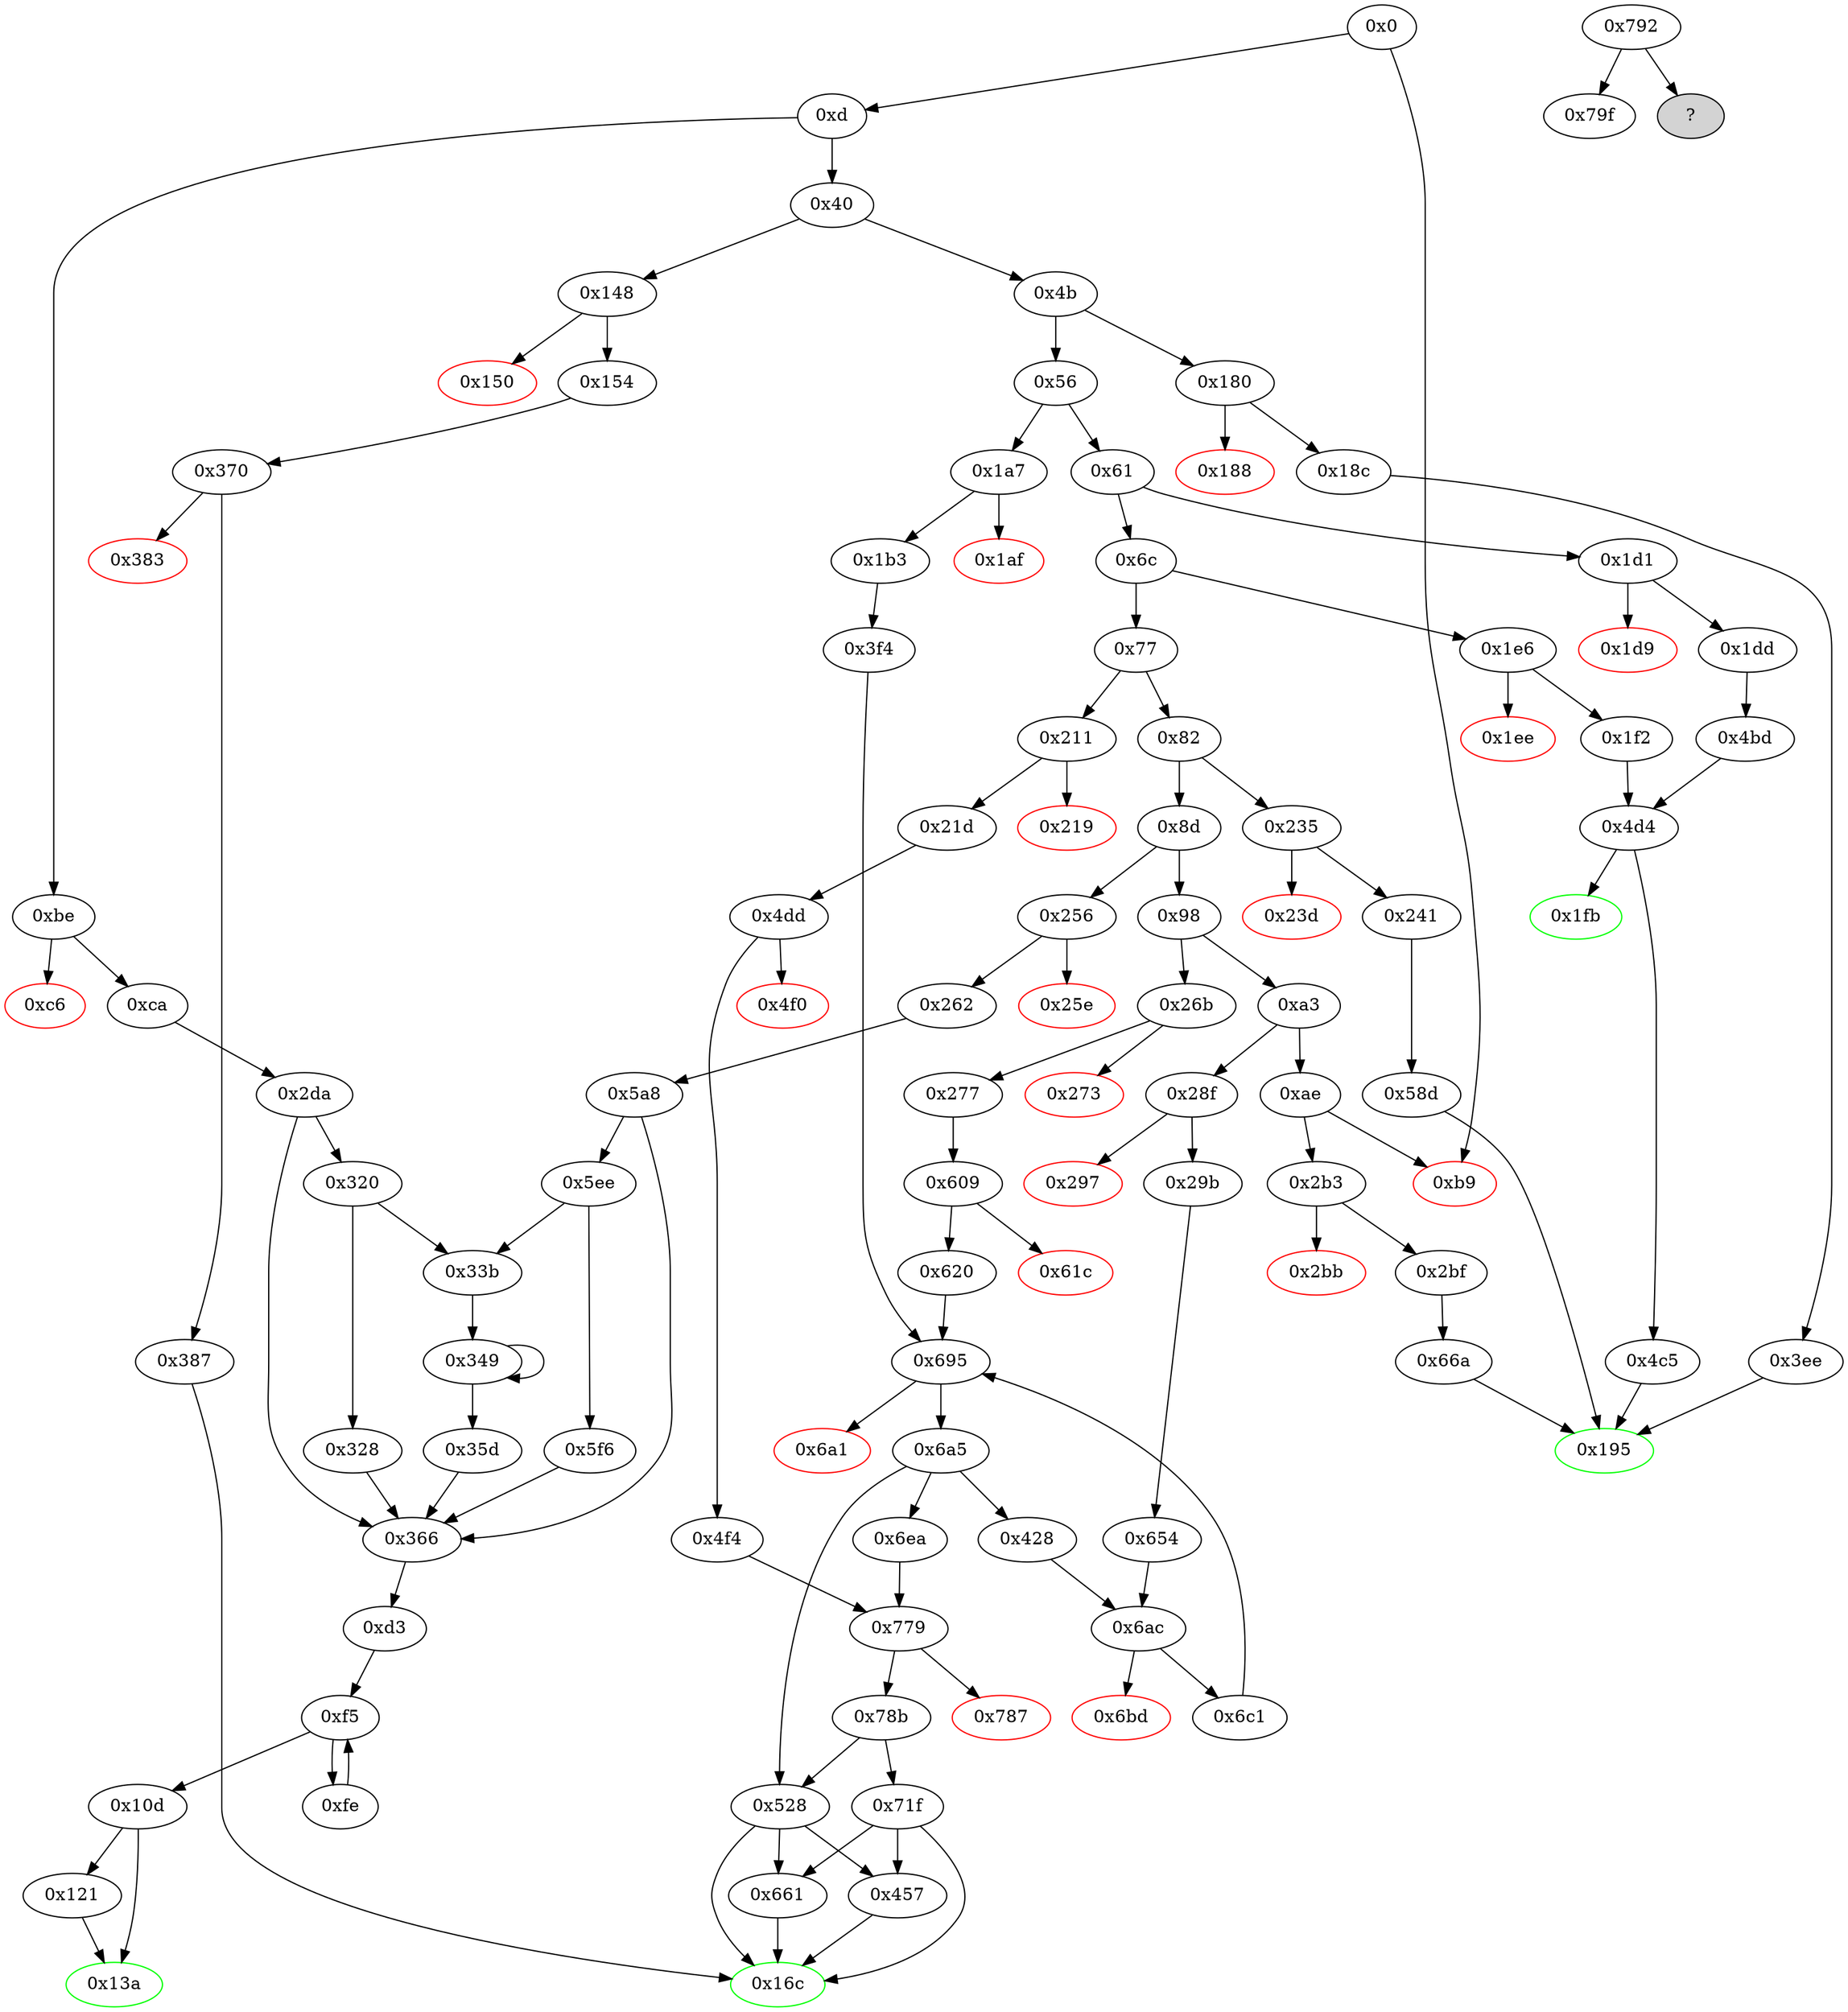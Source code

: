 digraph "" {
"0x35d" [fillcolor=white, id="0x35d", style=filled, tooltip="Block 0x35d\n[0x35d:0x365]\n---\nPredecessors: [0x349]\nSuccessors: [0x366]\n---\n0x35d DUP3\n0x35e SWAP1\n0x35f SUB\n0x360 PUSH1 0x1f\n0x362 AND\n0x363 DUP3\n0x364 ADD\n0x365 SWAP2\n---\n0x35f: V301 = SUB V298 V289\n0x360: V302 = 0x1f\n0x362: V303 = AND 0x1f V301\n0x364: V304 = ADD V289 V303\n---\nEntry stack: [V11, 0xd3, 0x60, S5, {0x3, 0x4}, S3, V289, V296, V298]\nStack pops: 3\nStack additions: [V304, S1, S2]\nExit stack: [V11, 0xd3, 0x60, S5, {0x3, 0x4}, S3, V304, V296, V289]\n\nDef sites:\nV11: {0xd.0x34}\n0xd3: {0xca.0xcc, 0x262.0x264}\n0x60: {0x5a8.0x5dd, 0x2da.0x30f}\nS5: {0x5a8.0x5b0, 0x2da.0x2e2}\n{0x3, 0x4}: {0x5a8.0x5a9, 0x2da.0x2db}\nS3: {0x5a8.0x5ca, 0x2da.0x2fc}\nV289: {0x33b.0x33d}\nV296: {0x349.0x351}\nV298: {0x349.0x355}\n"];
"0x366" [fillcolor=white, id="0x366", style=filled, tooltip="Block 0x366\n[0x366:0x36f]\n---\nPredecessors: [0x2da, 0x328, 0x35d, 0x5a8, 0x5f6]\nSuccessors: [0xd3]\n---\n0x366 JUMPDEST\n0x367 POP\n0x368 POP\n0x369 POP\n0x36a POP\n0x36b POP\n0x36c SWAP1\n0x36d POP\n0x36e SWAP1\n0x36f JUMP\n---\n0x366: JUMPDEST \n0x36f: JUMP 0xd3\n---\nEntry stack: [V11, 0xd3, 0x60, S5, {0x3, 0x4}, S3, S2, S1, S0]\nStack pops: 8\nStack additions: [S5]\nExit stack: [V11, S5]\n\nDef sites:\nV11: {0xd.0x34}\n0xd3: {0xca.0xcc, 0x262.0x264}\n0x60: {0x5a8.0x5dd, 0x2da.0x30f}\nS5: {0x5a8.0x5b0, 0x2da.0x2e2}\n{0x3, 0x4}: {0x5a8.0x5a9, 0x2da.0x2db}\nS3: {0x5a8.0x5ca, 0x2da.0x2fc}\nS2: {0x328.0x335, 0x5a8.0x5e5, 0x2da.0x317, 0x35d.0x364, 0x5f6.0x603}\nS1: {0x349.0x351, 0x5a8.0x5a9, 0x2da.0x2db}\nS0: {0x5a8.0x5ca, 0x33b.0x33d, 0x2da.0x2fc}\n"];
"0x1e6" [fillcolor=white, id="0x1e6", style=filled, tooltip="Block 0x1e6\n[0x1e6:0x1ed]\n---\nPredecessors: [0x6c]\nSuccessors: [0x1ee, 0x1f2]\n---\n0x1e6 JUMPDEST\n0x1e7 CALLVALUE\n0x1e8 DUP1\n0x1e9 ISZERO\n0x1ea PUSH2 0x1f2\n0x1ed JUMPI\n---\n0x1e6: JUMPDEST \n0x1e7: V154 = CALLVALUE\n0x1e9: V155 = ISZERO V154\n0x1ea: V156 = 0x1f2\n0x1ed: JUMPI 0x1f2 V155\n---\nEntry stack: [V11]\nStack pops: 0\nStack additions: [V154]\nExit stack: [V11, V154]\n\nDef sites:\nV11: {0xd.0x34}\n"];
"0x235" [fillcolor=white, id="0x235", style=filled, tooltip="Block 0x235\n[0x235:0x23c]\n---\nPredecessors: [0x82]\nSuccessors: [0x23d, 0x241]\n---\n0x235 JUMPDEST\n0x236 CALLVALUE\n0x237 DUP1\n0x238 ISZERO\n0x239 PUSH2 0x241\n0x23c JUMPI\n---\n0x235: JUMPDEST \n0x236: V184 = CALLVALUE\n0x238: V185 = ISZERO V184\n0x239: V186 = 0x241\n0x23c: JUMPI 0x241 V185\n---\nEntry stack: [V11]\nStack pops: 0\nStack additions: [V184]\nExit stack: [V11, V184]\n\nDef sites:\nV11: {0xd.0x34}\n"];
"0x1fb" [color=green, fillcolor=white, id="0x1fb", style=filled, tooltip="Block 0x1fb\n[0x1fb:0x210]\n---\nPredecessors: [0x4d4]\nSuccessors: []\n---\n0x1fb JUMPDEST\n0x1fc PUSH1 0x40\n0x1fe DUP1\n0x1ff MLOAD\n0x200 PUSH1 0xff\n0x202 SWAP1\n0x203 SWAP3\n0x204 AND\n0x205 DUP3\n0x206 MSTORE\n0x207 MLOAD\n0x208 SWAP1\n0x209 DUP2\n0x20a SWAP1\n0x20b SUB\n0x20c PUSH1 0x20\n0x20e ADD\n0x20f SWAP1\n0x210 RETURN\n---\n0x1fb: JUMPDEST \n0x1fc: V160 = 0x40\n0x1ff: V161 = M[0x40]\n0x200: V162 = 0xff\n0x204: V163 = AND V401 0xff\n0x206: M[V161] = V163\n0x207: V164 = M[0x40]\n0x20b: V165 = SUB V161 V164\n0x20c: V166 = 0x20\n0x20e: V167 = ADD 0x20 V165\n0x210: RETURN V164 V167\n---\nEntry stack: [V11, S1, V401]\nStack pops: 1\nStack additions: []\nExit stack: [V11, S1]\n\nDef sites:\nV11: {0xd.0x34}\nS1: {0xd.0x34, 0x1dd.0x1df}\nV401: {0x4d4.0x4da}\n"];
"0x256" [fillcolor=white, id="0x256", style=filled, tooltip="Block 0x256\n[0x256:0x25d]\n---\nPredecessors: [0x8d]\nSuccessors: [0x25e, 0x262]\n---\n0x256 JUMPDEST\n0x257 CALLVALUE\n0x258 DUP1\n0x259 ISZERO\n0x25a PUSH2 0x262\n0x25d JUMPI\n---\n0x256: JUMPDEST \n0x257: V198 = CALLVALUE\n0x259: V199 = ISZERO V198\n0x25a: V200 = 0x262\n0x25d: JUMPI 0x262 V199\n---\nEntry stack: [V11]\nStack pops: 0\nStack additions: [V198]\nExit stack: [V11, V198]\n\nDef sites:\nV11: {0xd.0x34}\n"];
"0x4dd" [fillcolor=white, id="0x4dd", style=filled, tooltip="Block 0x4dd\n[0x4dd:0x4ef]\n---\nPredecessors: [0x21d]\nSuccessors: [0x4f0, 0x4f4]\n---\n0x4dd JUMPDEST\n0x4de PUSH1 0x0\n0x4e0 PUSH1 0x1\n0x4e2 PUSH1 0xa0\n0x4e4 PUSH1 0x2\n0x4e6 EXP\n0x4e7 SUB\n0x4e8 DUP4\n0x4e9 AND\n0x4ea ISZERO\n0x4eb ISZERO\n0x4ec PUSH2 0x4f4\n0x4ef JUMPI\n---\n0x4dd: JUMPDEST \n0x4de: V402 = 0x0\n0x4e0: V403 = 0x1\n0x4e2: V404 = 0xa0\n0x4e4: V405 = 0x2\n0x4e6: V406 = EXP 0x2 0xa0\n0x4e7: V407 = SUB 0x10000000000000000000000000000000000000000 0x1\n0x4e9: V408 = AND V180 0xffffffffffffffffffffffffffffffffffffffff\n0x4ea: V409 = ISZERO V408\n0x4eb: V410 = ISZERO V409\n0x4ec: V411 = 0x4f4\n0x4ef: JUMPI 0x4f4 V410\n---\nEntry stack: [V11, 0x16c, V180, V182]\nStack pops: 2\nStack additions: [S1, S0, 0x0]\nExit stack: [V11, 0x16c, V180, V182, 0x0]\n\nDef sites:\nV11: {0xd.0x34}\n0x16c: {0x21d.0x21f}\nV180: {0x21d.0x22d}\nV182: {0x21d.0x230}\n"];
"0xbe" [fillcolor=white, id="0xbe", style=filled, tooltip="Block 0xbe\n[0xbe:0xc5]\n---\nPredecessors: [0xd]\nSuccessors: [0xc6, 0xca]\n---\n0xbe JUMPDEST\n0xbf CALLVALUE\n0xc0 DUP1\n0xc1 ISZERO\n0xc2 PUSH2 0xca\n0xc5 JUMPI\n---\n0xbe: JUMPDEST \n0xbf: V49 = CALLVALUE\n0xc1: V50 = ISZERO V49\n0xc2: V51 = 0xca\n0xc5: JUMPI 0xca V50\n---\nEntry stack: [V11]\nStack pops: 0\nStack additions: [V49]\nExit stack: [V11, V49]\n\nDef sites:\nV11: {0xd.0x34}\n"];
"0xf5" [fillcolor=white, id="0xf5", style=filled, tooltip="Block 0xf5\n[0xf5:0xfd]\n---\nPredecessors: [0xd3, 0xfe]\nSuccessors: [0xfe, 0x10d]\n---\n0xf5 JUMPDEST\n0xf6 DUP4\n0xf7 DUP2\n0xf8 LT\n0xf9 ISZERO\n0xfa PUSH2 0x10d\n0xfd JUMPI\n---\n0xf5: JUMPDEST \n0xf8: V64 = LT S0 V60\n0xf9: V65 = ISZERO V64\n0xfa: V66 = 0x10d\n0xfd: JUMPI 0x10d V65\n---\nEntry stack: [V11, S9, V56, V56, V61, V62, V60, V60, V61, V62, S0]\nStack pops: 4\nStack additions: [S3, S2, S1, S0]\nExit stack: [V11, S9, V56, V56, V61, V62, V60, V60, V61, V62, S0]\n\nDef sites:\nV11: {0xd.0x34}\nS9: {0x5a8.0x5b0, 0x2da.0x2e2}\nV56: {0xd3.0xd7}\nV56: {0xd3.0xd7}\nV61: {0xd3.0xeb}\nV62: {0xd3.0xee}\nV60: {0xd3.0xe4}\nV60: {0xd3.0xe4}\nV61: {0xd3.0xeb}\nV62: {0xd3.0xee}\nS0: {0xd3.0xf3, 0xfe.0x108}\n"];
"0x56" [fillcolor=white, id="0x56", style=filled, tooltip="Block 0x56\n[0x56:0x60]\n---\nPredecessors: [0x4b]\nSuccessors: [0x61, 0x1a7]\n---\n0x56 DUP1\n0x57 PUSH4 0x23b872dd\n0x5c EQ\n0x5d PUSH2 0x1a7\n0x60 JUMPI\n---\n0x57: V21 = 0x23b872dd\n0x5c: V22 = EQ 0x23b872dd V11\n0x5d: V23 = 0x1a7\n0x60: JUMPI 0x1a7 V22\n---\nEntry stack: [V11]\nStack pops: 1\nStack additions: [S0]\nExit stack: [V11]\n\nDef sites:\nV11: {0xd.0x34}\n"];
"0x58d" [fillcolor=white, id="0x58d", style=filled, tooltip="Block 0x58d\n[0x58d:0x5a7]\n---\nPredecessors: [0x241]\nSuccessors: [0x195]\n---\n0x58d JUMPDEST\n0x58e PUSH1 0x1\n0x590 PUSH1 0xa0\n0x592 PUSH1 0x2\n0x594 EXP\n0x595 SUB\n0x596 AND\n0x597 PUSH1 0x0\n0x599 SWAP1\n0x59a DUP2\n0x59b MSTORE\n0x59c PUSH1 0x20\n0x59e DUP2\n0x59f SWAP1\n0x5a0 MSTORE\n0x5a1 PUSH1 0x40\n0x5a3 SWAP1\n0x5a4 SHA3\n0x5a5 SLOAD\n0x5a6 SWAP1\n0x5a7 JUMP\n---\n0x58d: JUMPDEST \n0x58e: V450 = 0x1\n0x590: V451 = 0xa0\n0x592: V452 = 0x2\n0x594: V453 = EXP 0x2 0xa0\n0x595: V454 = SUB 0x10000000000000000000000000000000000000000 0x1\n0x596: V455 = AND 0xffffffffffffffffffffffffffffffffffffffff V196\n0x597: V456 = 0x0\n0x59b: M[0x0] = V455\n0x59c: V457 = 0x20\n0x5a0: M[0x20] = 0x0\n0x5a1: V458 = 0x40\n0x5a4: V459 = SHA3 0x0 0x40\n0x5a5: V460 = S[V459]\n0x5a7: JUMP 0x195\n---\nEntry stack: [V11, 0x195, V196]\nStack pops: 2\nStack additions: [V460]\nExit stack: [V11, V460]\n\nDef sites:\nV11: {0xd.0x34}\n0x195: {0x241.0x243}\nV196: {0x241.0x251}\n"];
"0x1a7" [fillcolor=white, id="0x1a7", style=filled, tooltip="Block 0x1a7\n[0x1a7:0x1ae]\n---\nPredecessors: [0x56]\nSuccessors: [0x1af, 0x1b3]\n---\n0x1a7 JUMPDEST\n0x1a8 CALLVALUE\n0x1a9 DUP1\n0x1aa ISZERO\n0x1ab PUSH2 0x1b3\n0x1ae JUMPI\n---\n0x1a7: JUMPDEST \n0x1a8: V129 = CALLVALUE\n0x1aa: V130 = ISZERO V129\n0x1ab: V131 = 0x1b3\n0x1ae: JUMPI 0x1b3 V130\n---\nEntry stack: [V11]\nStack pops: 0\nStack additions: [V129]\nExit stack: [V11, V129]\n\nDef sites:\nV11: {0xd.0x34}\n"];
"0x219" [color=red, fillcolor=white, id="0x219", style=filled, tooltip="Block 0x219\n[0x219:0x21c]\n---\nPredecessors: [0x211]\nSuccessors: []\n---\n0x219 PUSH1 0x0\n0x21b DUP1\n0x21c REVERT\n---\n0x219: V171 = 0x0\n0x21c: REVERT 0x0 0x0\n---\nEntry stack: [V11, V168]\nStack pops: 0\nStack additions: []\nExit stack: [V11, V168]\n\nDef sites:\nV11: {0xd.0x34}\nV168: {0x211.0x212}\n"];
"0x5a8" [fillcolor=white, id="0x5a8", style=filled, tooltip="Block 0x5a8\n[0x5a8:0x5ed]\n---\nPredecessors: [0x262]\nSuccessors: [0x366, 0x5ee]\n---\n0x5a8 JUMPDEST\n0x5a9 PUSH1 0x4\n0x5ab DUP1\n0x5ac SLOAD\n0x5ad PUSH1 0x40\n0x5af DUP1\n0x5b0 MLOAD\n0x5b1 PUSH1 0x20\n0x5b3 PUSH1 0x1f\n0x5b5 PUSH1 0x2\n0x5b7 PUSH1 0x0\n0x5b9 NOT\n0x5ba PUSH2 0x100\n0x5bd PUSH1 0x1\n0x5bf DUP9\n0x5c0 AND\n0x5c1 ISZERO\n0x5c2 MUL\n0x5c3 ADD\n0x5c4 SWAP1\n0x5c5 SWAP6\n0x5c6 AND\n0x5c7 SWAP5\n0x5c8 SWAP1\n0x5c9 SWAP5\n0x5ca DIV\n0x5cb SWAP4\n0x5cc DUP5\n0x5cd ADD\n0x5ce DUP2\n0x5cf SWAP1\n0x5d0 DIV\n0x5d1 DUP2\n0x5d2 MUL\n0x5d3 DUP3\n0x5d4 ADD\n0x5d5 DUP2\n0x5d6 ADD\n0x5d7 SWAP1\n0x5d8 SWAP3\n0x5d9 MSTORE\n0x5da DUP3\n0x5db DUP2\n0x5dc MSTORE\n0x5dd PUSH1 0x60\n0x5df SWAP4\n0x5e0 SWAP1\n0x5e1 SWAP3\n0x5e2 SWAP1\n0x5e3 SWAP2\n0x5e4 DUP4\n0x5e5 ADD\n0x5e6 DUP3\n0x5e7 DUP3\n0x5e8 DUP1\n0x5e9 ISZERO\n0x5ea PUSH2 0x366\n0x5ed JUMPI\n---\n0x5a8: JUMPDEST \n0x5a9: V461 = 0x4\n0x5ac: V462 = S[0x4]\n0x5ad: V463 = 0x40\n0x5b0: V464 = M[0x40]\n0x5b1: V465 = 0x20\n0x5b3: V466 = 0x1f\n0x5b5: V467 = 0x2\n0x5b7: V468 = 0x0\n0x5b9: V469 = NOT 0x0\n0x5ba: V470 = 0x100\n0x5bd: V471 = 0x1\n0x5c0: V472 = AND V462 0x1\n0x5c1: V473 = ISZERO V472\n0x5c2: V474 = MUL V473 0x100\n0x5c3: V475 = ADD V474 0xffffffffffffffffffffffffffffffffffffffffffffffffffffffffffffffff\n0x5c6: V476 = AND V462 V475\n0x5ca: V477 = DIV V476 0x2\n0x5cd: V478 = ADD V477 0x1f\n0x5d0: V479 = DIV V478 0x20\n0x5d2: V480 = MUL 0x20 V479\n0x5d4: V481 = ADD V464 V480\n0x5d6: V482 = ADD 0x20 V481\n0x5d9: M[0x40] = V482\n0x5dc: M[V464] = V477\n0x5dd: V483 = 0x60\n0x5e5: V484 = ADD V464 0x20\n0x5e9: V485 = ISZERO V477\n0x5ea: V486 = 0x366\n0x5ed: JUMPI 0x366 V485\n---\nEntry stack: [V11, 0xd3]\nStack pops: 0\nStack additions: [0x60, V464, 0x4, V477, V484, 0x4, V477]\nExit stack: [V11, 0xd3, 0x60, V464, 0x4, V477, V484, 0x4, V477]\n\nDef sites:\nV11: {0xd.0x34}\n0xd3: {0x262.0x264}\n"];
"0x1b3" [fillcolor=white, id="0x1b3", style=filled, tooltip="Block 0x1b3\n[0x1b3:0x1d0]\n---\nPredecessors: [0x1a7]\nSuccessors: [0x3f4]\n---\n0x1b3 JUMPDEST\n0x1b4 POP\n0x1b5 PUSH2 0x16c\n0x1b8 PUSH1 0x1\n0x1ba PUSH1 0xa0\n0x1bc PUSH1 0x2\n0x1be EXP\n0x1bf SUB\n0x1c0 PUSH1 0x4\n0x1c2 CALLDATALOAD\n0x1c3 DUP2\n0x1c4 AND\n0x1c5 SWAP1\n0x1c6 PUSH1 0x24\n0x1c8 CALLDATALOAD\n0x1c9 AND\n0x1ca PUSH1 0x44\n0x1cc CALLDATALOAD\n0x1cd PUSH2 0x3f4\n0x1d0 JUMP\n---\n0x1b3: JUMPDEST \n0x1b5: V133 = 0x16c\n0x1b8: V134 = 0x1\n0x1ba: V135 = 0xa0\n0x1bc: V136 = 0x2\n0x1be: V137 = EXP 0x2 0xa0\n0x1bf: V138 = SUB 0x10000000000000000000000000000000000000000 0x1\n0x1c0: V139 = 0x4\n0x1c2: V140 = CALLDATALOAD 0x4\n0x1c4: V141 = AND 0xffffffffffffffffffffffffffffffffffffffff V140\n0x1c6: V142 = 0x24\n0x1c8: V143 = CALLDATALOAD 0x24\n0x1c9: V144 = AND V143 0xffffffffffffffffffffffffffffffffffffffff\n0x1ca: V145 = 0x44\n0x1cc: V146 = CALLDATALOAD 0x44\n0x1cd: V147 = 0x3f4\n0x1d0: JUMP 0x3f4\n---\nEntry stack: [V11, V129]\nStack pops: 1\nStack additions: [0x16c, V141, V144, V146]\nExit stack: [V11, 0x16c, V141, V144, V146]\n\nDef sites:\nV11: {0xd.0x34}\nV129: {0x1a7.0x1a8}\n"];
"0x98" [fillcolor=white, id="0x98", style=filled, tooltip="Block 0x98\n[0x98:0xa2]\n---\nPredecessors: [0x8d]\nSuccessors: [0xa3, 0x26b]\n---\n0x98 DUP1\n0x99 PUSH4 0xa457c2d7\n0x9e EQ\n0x9f PUSH2 0x26b\n0xa2 JUMPI\n---\n0x99: V39 = 0xa457c2d7\n0x9e: V40 = EQ 0xa457c2d7 V11\n0x9f: V41 = 0x26b\n0xa2: JUMPI 0x26b V40\n---\nEntry stack: [V11]\nStack pops: 1\nStack additions: [S0]\nExit stack: [V11]\n\nDef sites:\nV11: {0xd.0x34}\n"];
"0x428" [fillcolor=white, id="0x428", style=filled, tooltip="Block 0x428\n[0x428:0x456]\n---\nPredecessors: [0x6a5]\nSuccessors: [0x6ac]\n---\n0x428 JUMPDEST\n0x429 PUSH1 0x1\n0x42b PUSH1 0xa0\n0x42d PUSH1 0x2\n0x42f EXP\n0x430 SUB\n0x431 DUP6\n0x432 AND\n0x433 PUSH1 0x0\n0x435 SWAP1\n0x436 DUP2\n0x437 MSTORE\n0x438 PUSH1 0x1\n0x43a PUSH1 0x20\n0x43c SWAP1\n0x43d DUP2\n0x43e MSTORE\n0x43f PUSH1 0x40\n0x441 DUP1\n0x442 DUP4\n0x443 SHA3\n0x444 CALLER\n0x445 DUP5\n0x446 MSTORE\n0x447 SWAP1\n0x448 SWAP2\n0x449 MSTORE\n0x44a SWAP1\n0x44b SHA3\n0x44c SSTORE\n0x44d PUSH2 0x457\n0x450 DUP5\n0x451 DUP5\n0x452 DUP5\n0x453 PUSH2 0x6ac\n0x456 JUMP\n---\n0x428: JUMPDEST \n0x429: V355 = 0x1\n0x42b: V356 = 0xa0\n0x42d: V357 = 0x2\n0x42f: V358 = EXP 0x2 0xa0\n0x430: V359 = SUB 0x10000000000000000000000000000000000000000 0x1\n0x432: V360 = AND S4 0xffffffffffffffffffffffffffffffffffffffff\n0x433: V361 = 0x0\n0x437: M[0x0] = V360\n0x438: V362 = 0x1\n0x43a: V363 = 0x20\n0x43e: M[0x20] = 0x1\n0x43f: V364 = 0x40\n0x443: V365 = SHA3 0x0 0x40\n0x444: V366 = CALLER\n0x446: M[0x0] = V366\n0x449: M[0x20] = V365\n0x44b: V367 = SHA3 0x0 0x40\n0x44c: S[V367] = V550\n0x44d: V368 = 0x457\n0x453: V369 = 0x6ac\n0x456: JUMP 0x6ac\n---\nEntry stack: [V11, S9, S8, S7, S6, S5, S4, S3, S2, S1, V550]\nStack pops: 5\nStack additions: [S4, S3, S2, S1, 0x457, S4, S3, S2]\nExit stack: [V11, S9, S8, S7, S6, S5, S4, S3, S2, S1, 0x457, S4, S3, S2]\n\nDef sites:\nV11: {0xd.0x34}\nS9: {0x1b3.0x1b5, 0xd.0x34}\nS8: {0x1b3.0x1c4, 0x29b.0x29d}\nS7: {0x1b3.0x1c9, 0x29b.0x2ab}\nS6: {0x1b3.0x1cc, 0xd.0x34, 0x29b.0x2ae}\nS5: {0x1b3.0x1b5, 0xd.0x34, 0x3f4.0x3ff, 0x654.0x655}\nS4: {0x428.0x44d, 0x1b3.0x1c4, 0x654.0x657, 0x277.0x279}\nS3: {0x1b3.0x1c4, 0x1b3.0x1c9, 0x654.0x65a, 0x277.0x287}\nS2: {0x1b3.0x1c9, 0x1b3.0x1cc, 0x29b.0x2ab, 0x277.0x28a}\nS1: {0x609.0x60a, 0x1b3.0x1cc, 0x29b.0x2ae, 0x3f4.0x3ff}\nV550: {0x6a5.0x6a9}\n"];
"0xd3" [fillcolor=white, id="0xd3", style=filled, tooltip="Block 0xd3\n[0xd3:0xf4]\n---\nPredecessors: [0x366]\nSuccessors: [0xf5]\n---\n0xd3 JUMPDEST\n0xd4 PUSH1 0x40\n0xd6 DUP1\n0xd7 MLOAD\n0xd8 PUSH1 0x20\n0xda DUP1\n0xdb DUP3\n0xdc MSTORE\n0xdd DUP4\n0xde MLOAD\n0xdf DUP2\n0xe0 DUP4\n0xe1 ADD\n0xe2 MSTORE\n0xe3 DUP4\n0xe4 MLOAD\n0xe5 SWAP2\n0xe6 SWAP3\n0xe7 DUP4\n0xe8 SWAP3\n0xe9 SWAP1\n0xea DUP4\n0xeb ADD\n0xec SWAP2\n0xed DUP6\n0xee ADD\n0xef SWAP1\n0xf0 DUP1\n0xf1 DUP4\n0xf2 DUP4\n0xf3 PUSH1 0x0\n---\n0xd3: JUMPDEST \n0xd4: V55 = 0x40\n0xd7: V56 = M[0x40]\n0xd8: V57 = 0x20\n0xdc: M[V56] = 0x20\n0xde: V58 = M[S0]\n0xe1: V59 = ADD V56 0x20\n0xe2: M[V59] = V58\n0xe4: V60 = M[S0]\n0xeb: V61 = ADD V56 0x40\n0xee: V62 = ADD S0 0x20\n0xf3: V63 = 0x0\n---\nEntry stack: [V11, S0]\nStack pops: 1\nStack additions: [S0, V56, V56, V61, V62, V60, V60, V61, V62, 0x0]\nExit stack: [V11, S0, V56, V56, V61, V62, V60, V60, V61, V62, 0x0]\n\nDef sites:\nV11: {0xd.0x34}\nS0: {0x5a8.0x5b0, 0x2da.0x2e2}\n"];
"0xae" [fillcolor=white, id="0xae", style=filled, tooltip="Block 0xae\n[0xae:0xb8]\n---\nPredecessors: [0xa3]\nSuccessors: [0xb9, 0x2b3]\n---\n0xae DUP1\n0xaf PUSH4 0xdd62ed3e\n0xb4 EQ\n0xb5 PUSH2 0x2b3\n0xb8 JUMPI\n---\n0xaf: V45 = 0xdd62ed3e\n0xb4: V46 = EQ 0xdd62ed3e V11\n0xb5: V47 = 0x2b3\n0xb8: JUMPI 0x2b3 V46\n---\nEntry stack: [V11]\nStack pops: 1\nStack additions: [S0]\nExit stack: [V11]\n\nDef sites:\nV11: {0xd.0x34}\n"];
"0x1f2" [fillcolor=white, id="0x1f2", style=filled, tooltip="Block 0x1f2\n[0x1f2:0x1fa]\n---\nPredecessors: [0x1e6]\nSuccessors: [0x4d4]\n---\n0x1f2 JUMPDEST\n0x1f3 POP\n0x1f4 PUSH2 0x1fb\n0x1f7 PUSH2 0x4d4\n0x1fa JUMP\n---\n0x1f2: JUMPDEST \n0x1f4: V158 = 0x1fb\n0x1f7: V159 = 0x4d4\n0x1fa: JUMP 0x4d4\n---\nEntry stack: [V11, V154]\nStack pops: 1\nStack additions: [0x1fb]\nExit stack: [V11, 0x1fb]\n\nDef sites:\nV11: {0xd.0x34}\nV154: {0x1e6.0x1e7}\n"];
"0x787" [color=red, fillcolor=white, id="0x787", style=filled, tooltip="Block 0x787\n[0x787:0x78a]\n---\nPredecessors: [0x779]\nSuccessors: []\n---\n0x787 PUSH1 0x0\n0x789 DUP1\n0x78a REVERT\n---\n0x787: V614 = 0x0\n0x78a: REVERT 0x0 0x0\n---\nEntry stack: [V11, S13, S12, S11, S10, S9, {0x16c, 0x457, 0x661}, S7, S6, S5, {0x528, 0x71f}, S3, S2, 0x0, V610]\nStack pops: 0\nStack additions: []\nExit stack: [V11, S13, S12, S11, S10, S9, {0x16c, 0x457, 0x661}, S7, S6, S5, {0x528, 0x71f}, S3, S2, 0x0, V610]\n\nDef sites:\nV11: {0xd.0x34}\nS13: {0x1b3.0x1b5, 0xd.0x34}\nS12: {0x1b3.0x1c4, 0x29b.0x29d}\nS11: {0x1b3.0x1c9, 0x29b.0x2ab}\nS10: {0x1b3.0x1cc, 0x29b.0x2ae}\nS9: {0xd.0x34, 0x3f4.0x3ff, 0x654.0x655}\n{0x16c, 0x457, 0x661}: {0x428.0x44d, 0x21d.0x21f, 0x654.0x657}\nS7: {0x1b3.0x1c4, 0x21d.0x22d, 0x654.0x65a}\nS6: {0x1b3.0x1c9, 0x21d.0x230, 0x29b.0x2ab}\nS5: {0x1b3.0x1cc, 0x4dd.0x4de, 0x29b.0x2ae}\n{0x528, 0x71f}: {0x6ea_0x428.0x710, 0x6ea_0x654.0x710, 0x4f4.0x519}\nS3: {0x6ea_0x428.0x70f, 0x4f4.0x518, 0x6ea_0x654.0x70f}\nS2: {0x1b3.0x1cc, 0x21d.0x230, 0x29b.0x2ae}\n0x0: {0x779.0x77a}\nV610: {0x779.0x77e}\n"];
"0x1ee" [color=red, fillcolor=white, id="0x1ee", style=filled, tooltip="Block 0x1ee\n[0x1ee:0x1f1]\n---\nPredecessors: [0x1e6]\nSuccessors: []\n---\n0x1ee PUSH1 0x0\n0x1f0 DUP1\n0x1f1 REVERT\n---\n0x1ee: V157 = 0x0\n0x1f1: REVERT 0x0 0x0\n---\nEntry stack: [V11, V154]\nStack pops: 0\nStack additions: []\nExit stack: [V11, V154]\n\nDef sites:\nV11: {0xd.0x34}\nV154: {0x1e6.0x1e7}\n"];
"0xb9" [color=red, fillcolor=white, id="0xb9", style=filled, tooltip="Block 0xb9\n[0xb9:0xbd]\n---\nPredecessors: [0x0, 0xae]\nSuccessors: []\n---\n0xb9 JUMPDEST\n0xba PUSH1 0x0\n0xbc DUP1\n0xbd REVERT\n---\n0xb9: JUMPDEST \n0xba: V48 = 0x0\n0xbd: REVERT 0x0 0x0\n---\nEntry stack: [V11]\nStack pops: 0\nStack additions: []\nExit stack: [V11]\n\nDef sites:\nV11: {0xd.0x34}\n"];
"0x297" [color=red, fillcolor=white, id="0x297", style=filled, tooltip="Block 0x297\n[0x297:0x29a]\n---\nPredecessors: [0x28f]\nSuccessors: []\n---\n0x297 PUSH1 0x0\n0x299 DUP1\n0x29a REVERT\n---\n0x297: V223 = 0x0\n0x29a: REVERT 0x0 0x0\n---\nEntry stack: [V11, V220]\nStack pops: 0\nStack additions: []\nExit stack: [V11, V220]\n\nDef sites:\nV11: {0xd.0x34}\nV220: {0x28f.0x290}\n"];
"0x6a5" [fillcolor=white, id="0x6a5", style=filled, tooltip="Block 0x6a5\n[0x6a5:0x6ab]\n---\nPredecessors: [0x695]\nSuccessors: [0x428, 0x528, 0x6ea]\n---\n0x6a5 JUMPDEST\n0x6a6 POP\n0x6a7 POP\n0x6a8 SWAP1\n0x6a9 SUB\n0x6aa SWAP1\n0x6ab JUMP\n---\n0x6a5: JUMPDEST \n0x6a9: V550 = SUB S3 S2\n0x6ab: JUMP {0x428, 0x528, 0x6ea}\n---\nEntry stack: [V11, S13, S12, S11, S10, S9, S8, S7, S6, S5, {0x428, 0x528, 0x6ea}, S3, S2, 0x0, 0x0]\nStack pops: 5\nStack additions: [V550]\nExit stack: [V11, S13, S12, S11, S10, S9, S8, S7, S6, S5, V550]\n\nDef sites:\nV11: {0xd.0x34}\nS13: {0x1b3.0x1b5, 0xd.0x34}\nS12: {0x1b3.0x1c4, 0x29b.0x29d}\nS11: {0x1b3.0x1c9, 0x29b.0x2ab}\nS10: {0x1b3.0x1cc, 0xd.0x34, 0x29b.0x2ae}\nS9: {0x1b3.0x1b5, 0xd.0x34, 0x3f4.0x3ff, 0x654.0x655}\nS8: {0x428.0x44d, 0x1b3.0x1c4, 0x654.0x657, 0x277.0x279}\nS7: {0x1b3.0x1c4, 0x1b3.0x1c9, 0x654.0x65a, 0x277.0x287}\nS6: {0x1b3.0x1c9, 0x1b3.0x1cc, 0x29b.0x2ab, 0x277.0x28a}\nS5: {0x609.0x60a, 0x1b3.0x1cc, 0x29b.0x2ae, 0x3f4.0x3ff}\n{0x428, 0x528, 0x6ea}: {0x6c1_0x654.0x6db, 0x620.0x645, 0x6c1_0x428.0x6db, 0x3f4.0x419}\nS3: {0x6c1_0x428.0x6da, 0x620.0x644, 0x3f4.0x418, 0x6c1_0x654.0x6da}\nS2: {0x1b3.0x1cc, 0x29b.0x2ae, 0x277.0x28a}\n0x0: {0x695.0x696}\n0x0: {0x695.0x696}\n"];
"0x6ac" [fillcolor=white, id="0x6ac", style=filled, tooltip="Block 0x6ac\n[0x6ac:0x6bc]\n---\nPredecessors: [0x428, 0x654]\nSuccessors: [0x6bd, 0x6c1]\n---\n0x6ac JUMPDEST\n0x6ad PUSH1 0x1\n0x6af PUSH1 0xa0\n0x6b1 PUSH1 0x2\n0x6b3 EXP\n0x6b4 SUB\n0x6b5 DUP3\n0x6b6 AND\n0x6b7 ISZERO\n0x6b8 ISZERO\n0x6b9 PUSH2 0x6c1\n0x6bc JUMPI\n---\n0x6ac: JUMPDEST \n0x6ad: V551 = 0x1\n0x6af: V552 = 0xa0\n0x6b1: V553 = 0x2\n0x6b3: V554 = EXP 0x2 0xa0\n0x6b4: V555 = SUB 0x10000000000000000000000000000000000000000 0x1\n0x6b6: V556 = AND S1 0xffffffffffffffffffffffffffffffffffffffff\n0x6b7: V557 = ISZERO V556\n0x6b8: V558 = ISZERO V557\n0x6b9: V559 = 0x6c1\n0x6bc: JUMPI 0x6c1 V558\n---\nEntry stack: [V11, S12, S11, S10, S9, S8, S7, S6, S5, S4, {0x457, 0x661}, S2, S1, S0]\nStack pops: 2\nStack additions: [S1, S0]\nExit stack: [V11, S12, S11, S10, S9, S8, S7, S6, S5, S4, {0x457, 0x661}, S2, S1, S0]\n\nDef sites:\nV11: {0xd.0x34}\nS12: {0x1b3.0x1b5, 0xd.0x34}\nS11: {0x1b3.0x1c4, 0x29b.0x29d}\nS10: {0x1b3.0x1c9, 0x29b.0x2ab}\nS9: {0x1b3.0x1cc, 0xd.0x34, 0x29b.0x2ae}\nS8: {0x1b3.0x1b5, 0xd.0x34, 0x3f4.0x3ff, 0x654.0x655}\nS7: {0x428.0x44d, 0x1b3.0x1c4, 0x29b.0x29d, 0x654.0x657, 0x277.0x279}\nS6: {0x1b3.0x1c4, 0x1b3.0x1c9, 0x29b.0x2ab, 0x654.0x65a, 0x277.0x287}\nS5: {0x1b3.0x1c9, 0x1b3.0x1cc, 0x29b.0x2ae, 0x29b.0x2ab, 0x277.0x28a}\nS4: {0x609.0x60a, 0x1b3.0x1cc, 0x29b.0x2ae, 0x3f4.0x3ff, 0x654.0x655}\n{0x457, 0x661}: {0x428.0x44d, 0x654.0x657}\nS2: {0x428.0x44d, 0x1b3.0x1c4, 0x654.0x65a, 0x654.0x657, 0x277.0x279}\nS1: {0x1b3.0x1c4, 0x1b3.0x1c9, 0x29b.0x2ab, 0x654.0x65a, 0x277.0x287}\nS0: {0x1b3.0x1c9, 0x1b3.0x1cc, 0x29b.0x2ae, 0x29b.0x2ab, 0x277.0x28a}\n"];
"0x609" [fillcolor=white, id="0x609", style=filled, tooltip="Block 0x609\n[0x609:0x61b]\n---\nPredecessors: [0x277]\nSuccessors: [0x61c, 0x620]\n---\n0x609 JUMPDEST\n0x60a PUSH1 0x0\n0x60c PUSH1 0x1\n0x60e PUSH1 0xa0\n0x610 PUSH1 0x2\n0x612 EXP\n0x613 SUB\n0x614 DUP4\n0x615 AND\n0x616 ISZERO\n0x617 ISZERO\n0x618 PUSH2 0x620\n0x61b JUMPI\n---\n0x609: JUMPDEST \n0x60a: V497 = 0x0\n0x60c: V498 = 0x1\n0x60e: V499 = 0xa0\n0x610: V500 = 0x2\n0x612: V501 = EXP 0x2 0xa0\n0x613: V502 = SUB 0x10000000000000000000000000000000000000000 0x1\n0x615: V503 = AND V216 0xffffffffffffffffffffffffffffffffffffffff\n0x616: V504 = ISZERO V503\n0x617: V505 = ISZERO V504\n0x618: V506 = 0x620\n0x61b: JUMPI 0x620 V505\n---\nEntry stack: [V11, 0x16c, V216, V218]\nStack pops: 2\nStack additions: [S1, S0, 0x0]\nExit stack: [V11, 0x16c, V216, V218, 0x0]\n\nDef sites:\nV11: {0xd.0x34}\n0x16c: {0x277.0x279}\nV216: {0x277.0x287}\nV218: {0x277.0x28a}\n"];
"0x3f4" [fillcolor=white, id="0x3f4", style=filled, tooltip="Block 0x3f4\n[0x3f4:0x427]\n---\nPredecessors: [0x1b3]\nSuccessors: [0x695]\n---\n0x3f4 JUMPDEST\n0x3f5 PUSH1 0x1\n0x3f7 PUSH1 0xa0\n0x3f9 PUSH1 0x2\n0x3fb EXP\n0x3fc SUB\n0x3fd DUP4\n0x3fe AND\n0x3ff PUSH1 0x0\n0x401 SWAP1\n0x402 DUP2\n0x403 MSTORE\n0x404 PUSH1 0x1\n0x406 PUSH1 0x20\n0x408 SWAP1\n0x409 DUP2\n0x40a MSTORE\n0x40b PUSH1 0x40\n0x40d DUP1\n0x40e DUP4\n0x40f SHA3\n0x410 CALLER\n0x411 DUP5\n0x412 MSTORE\n0x413 SWAP1\n0x414 SWAP2\n0x415 MSTORE\n0x416 DUP2\n0x417 SHA3\n0x418 SLOAD\n0x419 PUSH2 0x428\n0x41c SWAP1\n0x41d DUP4\n0x41e PUSH4 0xffffffff\n0x423 PUSH2 0x695\n0x426 AND\n0x427 JUMP\n---\n0x3f4: JUMPDEST \n0x3f5: V337 = 0x1\n0x3f7: V338 = 0xa0\n0x3f9: V339 = 0x2\n0x3fb: V340 = EXP 0x2 0xa0\n0x3fc: V341 = SUB 0x10000000000000000000000000000000000000000 0x1\n0x3fe: V342 = AND V141 0xffffffffffffffffffffffffffffffffffffffff\n0x3ff: V343 = 0x0\n0x403: M[0x0] = V342\n0x404: V344 = 0x1\n0x406: V345 = 0x20\n0x40a: M[0x20] = 0x1\n0x40b: V346 = 0x40\n0x40f: V347 = SHA3 0x0 0x40\n0x410: V348 = CALLER\n0x412: M[0x0] = V348\n0x415: M[0x20] = V347\n0x417: V349 = SHA3 0x0 0x40\n0x418: V350 = S[V349]\n0x419: V351 = 0x428\n0x41e: V352 = 0xffffffff\n0x423: V353 = 0x695\n0x426: V354 = AND 0x695 0xffffffff\n0x427: JUMP 0x695\n---\nEntry stack: [V11, 0x16c, V141, V144, V146]\nStack pops: 3\nStack additions: [S2, S1, S0, 0x0, 0x428, V350, S0]\nExit stack: [V11, 0x16c, V141, V144, V146, 0x0, 0x428, V350, V146]\n\nDef sites:\nV11: {0xd.0x34}\n0x16c: {0x1b3.0x1b5}\nV141: {0x1b3.0x1c4}\nV144: {0x1b3.0x1c9}\nV146: {0x1b3.0x1cc}\n"];
"0x5f6" [fillcolor=white, id="0x5f6", style=filled, tooltip="Block 0x5f6\n[0x5f6:0x608]\n---\nPredecessors: [0x5ee]\nSuccessors: [0x366]\n---\n0x5f6 PUSH2 0x100\n0x5f9 DUP1\n0x5fa DUP4\n0x5fb SLOAD\n0x5fc DIV\n0x5fd MUL\n0x5fe DUP4\n0x5ff MSTORE\n0x600 SWAP2\n0x601 PUSH1 0x20\n0x603 ADD\n0x604 SWAP2\n0x605 PUSH2 0x366\n0x608 JUMP\n---\n0x5f6: V490 = 0x100\n0x5fb: V491 = S[0x4]\n0x5fc: V492 = DIV V491 0x100\n0x5fd: V493 = MUL V492 0x100\n0x5ff: M[V484] = V493\n0x601: V494 = 0x20\n0x603: V495 = ADD 0x20 V484\n0x605: V496 = 0x366\n0x608: JUMP 0x366\n---\nEntry stack: [V11, 0xd3, 0x60, V464, 0x4, V477, V484, 0x4, V477]\nStack pops: 3\nStack additions: [V495, S1, S0]\nExit stack: [V11, 0xd3, 0x60, V464, 0x4, V477, V495, 0x4, V477]\n\nDef sites:\nV11: {0xd.0x34}\n0xd3: {0x262.0x264}\n0x60: {0x5a8.0x5dd}\nV464: {0x5a8.0x5b0}\n0x4: {0x5a8.0x5a9}\nV477: {0x5a8.0x5ca}\nV484: {0x5a8.0x5e5}\n0x4: {0x5a8.0x5a9}\nV477: {0x5a8.0x5ca}\n"];
"0xfe" [fillcolor=white, id="0xfe", style=filled, tooltip="Block 0xfe\n[0xfe:0x10c]\n---\nPredecessors: [0xf5]\nSuccessors: [0xf5]\n---\n0xfe DUP2\n0xff DUP2\n0x100 ADD\n0x101 MLOAD\n0x102 DUP4\n0x103 DUP3\n0x104 ADD\n0x105 MSTORE\n0x106 PUSH1 0x20\n0x108 ADD\n0x109 PUSH2 0xf5\n0x10c JUMP\n---\n0x100: V67 = ADD S0 V62\n0x101: V68 = M[V67]\n0x104: V69 = ADD S0 V61\n0x105: M[V69] = V68\n0x106: V70 = 0x20\n0x108: V71 = ADD 0x20 S0\n0x109: V72 = 0xf5\n0x10c: JUMP 0xf5\n---\nEntry stack: [V11, S9, V56, V56, V61, V62, V60, V60, V61, V62, S0]\nStack pops: 3\nStack additions: [S2, S1, V71]\nExit stack: [V11, S9, V56, V56, V61, V62, V60, V60, V61, V62, V71]\n\nDef sites:\nV11: {0xd.0x34}\nS9: {0x5a8.0x5b0, 0x2da.0x2e2}\nV56: {0xd3.0xd7}\nV56: {0xd3.0xd7}\nV61: {0xd3.0xeb}\nV62: {0xd3.0xee}\nV60: {0xd3.0xe4}\nV60: {0xd3.0xe4}\nV61: {0xd3.0xeb}\nV62: {0xd3.0xee}\nS0: {0xd3.0xf3, 0xfe.0x108}\n"];
"0x18c" [fillcolor=white, id="0x18c", style=filled, tooltip="Block 0x18c\n[0x18c:0x194]\n---\nPredecessors: [0x180]\nSuccessors: [0x3ee]\n---\n0x18c JUMPDEST\n0x18d POP\n0x18e PUSH2 0x195\n0x191 PUSH2 0x3ee\n0x194 JUMP\n---\n0x18c: JUMPDEST \n0x18e: V121 = 0x195\n0x191: V122 = 0x3ee\n0x194: JUMP 0x3ee\n---\nEntry stack: [V11, V117]\nStack pops: 1\nStack additions: [0x195]\nExit stack: [V11, 0x195]\n\nDef sites:\nV11: {0xd.0x34}\nV117: {0x180.0x181}\n"];
"0x4c5" [fillcolor=white, id="0x4c5", style=filled, tooltip="Block 0x4c5\n[0x4c5:0x4d3]\n---\nPredecessors: [0x4d4]\nSuccessors: [0x195]\n---\n0x4c5 JUMPDEST\n0x4c6 PUSH1 0xff\n0x4c8 AND\n0x4c9 PUSH1 0xa\n0x4cb EXP\n0x4cc PUSH4 0x3b9aca00\n0x4d1 MUL\n0x4d2 DUP2\n0x4d3 JUMP\n---\n0x4c5: JUMPDEST \n0x4c6: V392 = 0xff\n0x4c8: V393 = AND 0xff V401\n0x4c9: V394 = 0xa\n0x4cb: V395 = EXP 0xa V393\n0x4cc: V396 = 0x3b9aca00\n0x4d1: V397 = MUL 0x3b9aca00 V395\n0x4d3: JUMP S1\n---\nEntry stack: [V11, S1, V401]\nStack pops: 2\nStack additions: [S1, V397]\nExit stack: [V11, S1, V397]\n\nDef sites:\nV11: {0xd.0x34}\nS1: {0xd.0x34, 0x1dd.0x1df}\nV401: {0x4d4.0x4da}\n"];
"0x13a" [color=green, fillcolor=white, id="0x13a", style=filled, tooltip="Block 0x13a\n[0x13a:0x147]\n---\nPredecessors: [0x10d, 0x121]\nSuccessors: []\n---\n0x13a JUMPDEST\n0x13b POP\n0x13c SWAP3\n0x13d POP\n0x13e POP\n0x13f POP\n0x140 PUSH1 0x40\n0x142 MLOAD\n0x143 DUP1\n0x144 SWAP2\n0x145 SUB\n0x146 SWAP1\n0x147 RETURN\n---\n0x13a: JUMPDEST \n0x140: V90 = 0x40\n0x142: V91 = M[0x40]\n0x145: V92 = SUB S1 V91\n0x147: RETURN V91 V92\n---\nEntry stack: [V11, S4, V56, V56, S1, V75]\nStack pops: 5\nStack additions: []\nExit stack: [V11]\n\nDef sites:\nV11: {0xd.0x34}\nS4: {0x5a8.0x5b0, 0x2da.0x2e2}\nV56: {0xd3.0xd7}\nV56: {0xd3.0xd7}\nS1: {0x121.0x137, 0x10d.0x116}\nV75: {0x10d.0x11a}\n"];
"0x33b" [fillcolor=white, id="0x33b", style=filled, tooltip="Block 0x33b\n[0x33b:0x348]\n---\nPredecessors: [0x320, 0x5ee]\nSuccessors: [0x349]\n---\n0x33b JUMPDEST\n0x33c DUP3\n0x33d ADD\n0x33e SWAP2\n0x33f SWAP1\n0x340 PUSH1 0x0\n0x342 MSTORE\n0x343 PUSH1 0x20\n0x345 PUSH1 0x0\n0x347 SHA3\n0x348 SWAP1\n---\n0x33b: JUMPDEST \n0x33d: V289 = ADD S2 S0\n0x340: V290 = 0x0\n0x342: M[0x0] = {0x3, 0x4}\n0x343: V291 = 0x20\n0x345: V292 = 0x0\n0x347: V293 = SHA3 0x0 0x20\n---\nEntry stack: [V11, 0xd3, 0x60, S5, {0x3, 0x4}, S3, S2, {0x3, 0x4}, S0]\nStack pops: 3\nStack additions: [V289, V293, S2]\nExit stack: [V11, 0xd3, 0x60, S5, {0x3, 0x4}, S3, V289, V293, S2]\n\nDef sites:\nV11: {0xd.0x34}\n0xd3: {0xca.0xcc, 0x262.0x264}\n0x60: {0x5a8.0x5dd, 0x2da.0x30f}\nS5: {0x5a8.0x5b0, 0x2da.0x2e2}\n{0x3, 0x4}: {0x5a8.0x5a9, 0x2da.0x2db}\nS3: {0x5a8.0x5ca, 0x2da.0x2fc}\nS2: {0x5a8.0x5e5, 0x2da.0x317}\n{0x3, 0x4}: {0x5a8.0x5a9, 0x2da.0x2db}\nS0: {0x5a8.0x5ca, 0x2da.0x2fc}\n"];
"0x6ea" [fillcolor=white, id="0x6ea", style=filled, tooltip="Block 0x6ea\n[0x6ea:0x71e]\n---\nPredecessors: [0x6a5]\nSuccessors: [0x779]\n---\n0x6ea JUMPDEST\n0x6eb PUSH1 0x1\n0x6ed PUSH1 0xa0\n0x6ef PUSH1 0x2\n0x6f1 EXP\n0x6f2 SUB\n0x6f3 DUP1\n0x6f4 DUP6\n0x6f5 AND\n0x6f6 PUSH1 0x0\n0x6f8 SWAP1\n0x6f9 DUP2\n0x6fa MSTORE\n0x6fb PUSH1 0x20\n0x6fd DUP2\n0x6fe SWAP1\n0x6ff MSTORE\n0x700 PUSH1 0x40\n0x702 DUP1\n0x703 DUP3\n0x704 SHA3\n0x705 SWAP4\n0x706 SWAP1\n0x707 SWAP4\n0x708 SSTORE\n0x709 SWAP1\n0x70a DUP5\n0x70b AND\n0x70c DUP2\n0x70d MSTORE\n0x70e SHA3\n0x70f SLOAD\n0x710 PUSH2 0x71f\n0x713 SWAP1\n0x714 DUP3\n0x715 PUSH4 0xffffffff\n0x71a PUSH2 0x779\n0x71d AND\n0x71e JUMP\n---\n0x6ea: JUMPDEST \n0x6eb: V576 = 0x1\n0x6ed: V577 = 0xa0\n0x6ef: V578 = 0x2\n0x6f1: V579 = EXP 0x2 0xa0\n0x6f2: V580 = SUB 0x10000000000000000000000000000000000000000 0x1\n0x6f5: V581 = AND S3 0xffffffffffffffffffffffffffffffffffffffff\n0x6f6: V582 = 0x0\n0x6fa: M[0x0] = V581\n0x6fb: V583 = 0x20\n0x6ff: M[0x20] = 0x0\n0x700: V584 = 0x40\n0x704: V585 = SHA3 0x0 0x40\n0x708: S[V585] = V550\n0x70b: V586 = AND S2 0xffffffffffffffffffffffffffffffffffffffff\n0x70d: M[0x0] = V586\n0x70e: V587 = SHA3 0x0 0x40\n0x70f: V588 = S[V587]\n0x710: V589 = 0x71f\n0x715: V590 = 0xffffffff\n0x71a: V591 = 0x779\n0x71d: V592 = AND 0x779 0xffffffff\n0x71e: JUMP 0x779\n---\nEntry stack: [V11, S9, S8, S7, S6, S5, S4, S3, S2, S1, V550]\nStack pops: 4\nStack additions: [S3, S2, S1, 0x71f, V588, S1]\nExit stack: [V11, S9, S8, S7, S6, S5, S4, S3, S2, S1, 0x71f, V588, S1]\n\nDef sites:\nV11: {0xd.0x34}\nS9: {0x1b3.0x1b5, 0xd.0x34}\nS8: {0x1b3.0x1c4, 0x29b.0x29d}\nS7: {0x1b3.0x1c9, 0x29b.0x2ab}\nS6: {0x1b3.0x1cc, 0xd.0x34, 0x29b.0x2ae}\nS5: {0x1b3.0x1b5, 0xd.0x34, 0x3f4.0x3ff, 0x654.0x655}\nS4: {0x428.0x44d, 0x1b3.0x1c4, 0x654.0x657, 0x277.0x279}\nS3: {0x1b3.0x1c4, 0x1b3.0x1c9, 0x654.0x65a, 0x277.0x287}\nS2: {0x1b3.0x1c9, 0x1b3.0x1cc, 0x29b.0x2ab, 0x277.0x28a}\nS1: {0x609.0x60a, 0x1b3.0x1cc, 0x29b.0x2ae, 0x3f4.0x3ff}\nV550: {0x6a5.0x6a9}\n"];
"0x211" [fillcolor=white, id="0x211", style=filled, tooltip="Block 0x211\n[0x211:0x218]\n---\nPredecessors: [0x77]\nSuccessors: [0x219, 0x21d]\n---\n0x211 JUMPDEST\n0x212 CALLVALUE\n0x213 DUP1\n0x214 ISZERO\n0x215 PUSH2 0x21d\n0x218 JUMPI\n---\n0x211: JUMPDEST \n0x212: V168 = CALLVALUE\n0x214: V169 = ISZERO V168\n0x215: V170 = 0x21d\n0x218: JUMPI 0x21d V169\n---\nEntry stack: [V11]\nStack pops: 0\nStack additions: [V168]\nExit stack: [V11, V168]\n\nDef sites:\nV11: {0xd.0x34}\n"];
"0x61c" [color=red, fillcolor=white, id="0x61c", style=filled, tooltip="Block 0x61c\n[0x61c:0x61f]\n---\nPredecessors: [0x609]\nSuccessors: []\n---\n0x61c PUSH1 0x0\n0x61e DUP1\n0x61f REVERT\n---\n0x61c: V507 = 0x0\n0x61f: REVERT 0x0 0x0\n---\nEntry stack: [V11, 0x16c, V216, V218, 0x0]\nStack pops: 0\nStack additions: []\nExit stack: [V11, 0x16c, V216, V218, 0x0]\n\nDef sites:\nV11: {0xd.0x34}\n0x16c: {0x277.0x279}\nV216: {0x277.0x287}\nV218: {0x277.0x28a}\n0x0: {0x609.0x60a}\n"];
"0x180" [fillcolor=white, id="0x180", style=filled, tooltip="Block 0x180\n[0x180:0x187]\n---\nPredecessors: [0x4b]\nSuccessors: [0x188, 0x18c]\n---\n0x180 JUMPDEST\n0x181 CALLVALUE\n0x182 DUP1\n0x183 ISZERO\n0x184 PUSH2 0x18c\n0x187 JUMPI\n---\n0x180: JUMPDEST \n0x181: V117 = CALLVALUE\n0x183: V118 = ISZERO V117\n0x184: V119 = 0x18c\n0x187: JUMPI 0x18c V118\n---\nEntry stack: [V11]\nStack pops: 0\nStack additions: [V117]\nExit stack: [V11, V117]\n\nDef sites:\nV11: {0xd.0x34}\n"];
"0x79f" [fillcolor=white, id="0x79f", style=filled, tooltip="Block 0x79f\n[0x79f:0x7bf]\n---\nPredecessors: [0x792]\nSuccessors: []\n---\n0x79f MISSING 0xe4\n0x7a0 PUSH31 0x8dcb43d524b9a9d9d35868acc35c77d4e9ca3982428dd90f2e573e0029\n---\n0x79f: MISSING 0xe4\n0x7a0: V619 = 0x8dcb43d524b9a9d9d35868acc35c77d4e9ca3982428dd90f2e573e0029\n---\nEntry stack: []\nStack pops: 0\nStack additions: [0x8dcb43d524b9a9d9d35868acc35c77d4e9ca3982428dd90f2e573e0029]\nExit stack: []\n\nDef sites:\n"];
"0x66a" [fillcolor=white, id="0x66a", style=filled, tooltip="Block 0x66a\n[0x66a:0x694]\n---\nPredecessors: [0x2bf]\nSuccessors: [0x195]\n---\n0x66a JUMPDEST\n0x66b PUSH1 0x1\n0x66d PUSH1 0xa0\n0x66f PUSH1 0x2\n0x671 EXP\n0x672 SUB\n0x673 SWAP2\n0x674 DUP3\n0x675 AND\n0x676 PUSH1 0x0\n0x678 SWAP1\n0x679 DUP2\n0x67a MSTORE\n0x67b PUSH1 0x1\n0x67d PUSH1 0x20\n0x67f SWAP1\n0x680 DUP2\n0x681 MSTORE\n0x682 PUSH1 0x40\n0x684 DUP1\n0x685 DUP4\n0x686 SHA3\n0x687 SWAP4\n0x688 SWAP1\n0x689 SWAP5\n0x68a AND\n0x68b DUP3\n0x68c MSTORE\n0x68d SWAP2\n0x68e SWAP1\n0x68f SWAP2\n0x690 MSTORE\n0x691 SHA3\n0x692 SLOAD\n0x693 SWAP1\n0x694 JUMP\n---\n0x66a: JUMPDEST \n0x66b: V531 = 0x1\n0x66d: V532 = 0xa0\n0x66f: V533 = 0x2\n0x671: V534 = EXP 0x2 0xa0\n0x672: V535 = SUB 0x10000000000000000000000000000000000000000 0x1\n0x675: V536 = AND 0xffffffffffffffffffffffffffffffffffffffff V248\n0x676: V537 = 0x0\n0x67a: M[0x0] = V536\n0x67b: V538 = 0x1\n0x67d: V539 = 0x20\n0x681: M[0x20] = 0x1\n0x682: V540 = 0x40\n0x686: V541 = SHA3 0x0 0x40\n0x68a: V542 = AND 0xffffffffffffffffffffffffffffffffffffffff V251\n0x68c: M[0x0] = V542\n0x690: M[0x20] = V541\n0x691: V543 = SHA3 0x0 0x40\n0x692: V544 = S[V543]\n0x694: JUMP 0x195\n---\nEntry stack: [V11, 0x195, V248, V251]\nStack pops: 3\nStack additions: [V544]\nExit stack: [V11, V544]\n\nDef sites:\nV11: {0xd.0x34}\n0x195: {0x2bf.0x2c1}\nV248: {0x2bf.0x2d0}\nV251: {0x2bf.0x2d5}\n"];
"0x2b3" [fillcolor=white, id="0x2b3", style=filled, tooltip="Block 0x2b3\n[0x2b3:0x2ba]\n---\nPredecessors: [0xae]\nSuccessors: [0x2bb, 0x2bf]\n---\n0x2b3 JUMPDEST\n0x2b4 CALLVALUE\n0x2b5 DUP1\n0x2b6 ISZERO\n0x2b7 PUSH2 0x2bf\n0x2ba JUMPI\n---\n0x2b3: JUMPDEST \n0x2b4: V236 = CALLVALUE\n0x2b6: V237 = ISZERO V236\n0x2b7: V238 = 0x2bf\n0x2ba: JUMPI 0x2bf V237\n---\nEntry stack: [V11]\nStack pops: 0\nStack additions: [V236]\nExit stack: [V11, V236]\n\nDef sites:\nV11: {0xd.0x34}\n"];
"0x273" [color=red, fillcolor=white, id="0x273", style=filled, tooltip="Block 0x273\n[0x273:0x276]\n---\nPredecessors: [0x26b]\nSuccessors: []\n---\n0x273 PUSH1 0x0\n0x275 DUP1\n0x276 REVERT\n---\n0x273: V207 = 0x0\n0x276: REVERT 0x0 0x0\n---\nEntry stack: [V11, V204]\nStack pops: 0\nStack additions: []\nExit stack: [V11, V204]\n\nDef sites:\nV11: {0xd.0x34}\nV204: {0x26b.0x26c}\n"];
"0x154" [fillcolor=white, id="0x154", style=filled, tooltip="Block 0x154\n[0x154:0x16b]\n---\nPredecessors: [0x148]\nSuccessors: [0x370]\n---\n0x154 JUMPDEST\n0x155 POP\n0x156 PUSH2 0x16c\n0x159 PUSH1 0x1\n0x15b PUSH1 0xa0\n0x15d PUSH1 0x2\n0x15f EXP\n0x160 SUB\n0x161 PUSH1 0x4\n0x163 CALLDATALOAD\n0x164 AND\n0x165 PUSH1 0x24\n0x167 CALLDATALOAD\n0x168 PUSH2 0x370\n0x16b JUMP\n---\n0x154: JUMPDEST \n0x156: V97 = 0x16c\n0x159: V98 = 0x1\n0x15b: V99 = 0xa0\n0x15d: V100 = 0x2\n0x15f: V101 = EXP 0x2 0xa0\n0x160: V102 = SUB 0x10000000000000000000000000000000000000000 0x1\n0x161: V103 = 0x4\n0x163: V104 = CALLDATALOAD 0x4\n0x164: V105 = AND V104 0xffffffffffffffffffffffffffffffffffffffff\n0x165: V106 = 0x24\n0x167: V107 = CALLDATALOAD 0x24\n0x168: V108 = 0x370\n0x16b: JUMP 0x370\n---\nEntry stack: [V11, V93]\nStack pops: 1\nStack additions: [0x16c, V105, V107]\nExit stack: [V11, 0x16c, V105, V107]\n\nDef sites:\nV11: {0xd.0x34}\nV93: {0x148.0x149}\n"];
"0x654" [fillcolor=white, id="0x654", style=filled, tooltip="Block 0x654\n[0x654:0x660]\n---\nPredecessors: [0x29b]\nSuccessors: [0x6ac]\n---\n0x654 JUMPDEST\n0x655 PUSH1 0x0\n0x657 PUSH2 0x661\n0x65a CALLER\n0x65b DUP5\n0x65c DUP5\n0x65d PUSH2 0x6ac\n0x660 JUMP\n---\n0x654: JUMPDEST \n0x655: V526 = 0x0\n0x657: V527 = 0x661\n0x65a: V528 = CALLER\n0x65d: V529 = 0x6ac\n0x660: JUMP 0x6ac\n---\nEntry stack: [V11, 0x16c, V232, V234]\nStack pops: 2\nStack additions: [S1, S0, 0x0, 0x661, V528, S1, S0]\nExit stack: [V11, 0x16c, V232, V234, 0x0, 0x661, V528, V232, V234]\n\nDef sites:\nV11: {0xd.0x34}\n0x16c: {0x29b.0x29d}\nV232: {0x29b.0x2ab}\nV234: {0x29b.0x2ae}\n"];
"0x779" [fillcolor=white, id="0x779", style=filled, tooltip="Block 0x779\n[0x779:0x786]\n---\nPredecessors: [0x4f4, 0x6ea]\nSuccessors: [0x787, 0x78b]\n---\n0x779 JUMPDEST\n0x77a PUSH1 0x0\n0x77c DUP3\n0x77d DUP3\n0x77e ADD\n0x77f DUP4\n0x780 DUP2\n0x781 LT\n0x782 ISZERO\n0x783 PUSH2 0x78b\n0x786 JUMPI\n---\n0x779: JUMPDEST \n0x77a: V609 = 0x0\n0x77e: V610 = ADD S0 S1\n0x781: V611 = LT V610 S1\n0x782: V612 = ISZERO V611\n0x783: V613 = 0x78b\n0x786: JUMPI 0x78b V612\n---\nEntry stack: [V11, S11, S10, S9, S8, S7, S6, S5, S4, S3, {0x528, 0x71f}, S1, S0]\nStack pops: 2\nStack additions: [S1, S0, 0x0, V610]\nExit stack: [V11, S11, S10, S9, S8, S7, S6, S5, S4, S3, {0x528, 0x71f}, S1, S0, 0x0, V610]\n\nDef sites:\nV11: {0xd.0x34}\nS11: {0x1b3.0x1b5, 0xd.0x34}\nS10: {0x1b3.0x1c4, 0x29b.0x29d}\nS9: {0x1b3.0x1c9, 0x29b.0x2ab}\nS8: {0x1b3.0x1cc, 0xd.0x34, 0x29b.0x2ae}\nS7: {0x1b3.0x1b5, 0xd.0x34, 0x3f4.0x3ff, 0x654.0x655}\nS6: {0x428.0x44d, 0x1b3.0x1c4, 0x21d.0x21f, 0x654.0x657, 0x277.0x279}\nS5: {0x1b3.0x1c4, 0x21d.0x22d, 0x654.0x65a, 0x1b3.0x1c9, 0x277.0x287}\nS4: {0x1b3.0x1c9, 0x21d.0x230, 0x29b.0x2ab, 0x1b3.0x1cc, 0x277.0x28a}\nS3: {0x609.0x60a, 0x1b3.0x1cc, 0x3f4.0x3ff, 0x4dd.0x4de, 0x29b.0x2ae}\n{0x528, 0x71f}: {0x6ea.0x710, 0x4f4.0x519}\nS1: {0x6ea.0x70f, 0x4f4.0x518}\nS0: {0x609.0x60a, 0x1b3.0x1cc, 0x3f4.0x3ff, 0x21d.0x230, 0x29b.0x2ae}\n"];
"0x370" [fillcolor=white, id="0x370", style=filled, tooltip="Block 0x370\n[0x370:0x382]\n---\nPredecessors: [0x154]\nSuccessors: [0x383, 0x387]\n---\n0x370 JUMPDEST\n0x371 PUSH1 0x0\n0x373 PUSH1 0x1\n0x375 PUSH1 0xa0\n0x377 PUSH1 0x2\n0x379 EXP\n0x37a SUB\n0x37b DUP4\n0x37c AND\n0x37d ISZERO\n0x37e ISZERO\n0x37f PUSH2 0x387\n0x382 JUMPI\n---\n0x370: JUMPDEST \n0x371: V305 = 0x0\n0x373: V306 = 0x1\n0x375: V307 = 0xa0\n0x377: V308 = 0x2\n0x379: V309 = EXP 0x2 0xa0\n0x37a: V310 = SUB 0x10000000000000000000000000000000000000000 0x1\n0x37c: V311 = AND V105 0xffffffffffffffffffffffffffffffffffffffff\n0x37d: V312 = ISZERO V311\n0x37e: V313 = ISZERO V312\n0x37f: V314 = 0x387\n0x382: JUMPI 0x387 V313\n---\nEntry stack: [V11, 0x16c, V105, V107]\nStack pops: 2\nStack additions: [S1, S0, 0x0]\nExit stack: [V11, 0x16c, V105, V107, 0x0]\n\nDef sites:\nV11: {0xd.0x34}\n0x16c: {0x154.0x156}\nV105: {0x154.0x164}\nV107: {0x154.0x167}\n"];
"0x188" [color=red, fillcolor=white, id="0x188", style=filled, tooltip="Block 0x188\n[0x188:0x18b]\n---\nPredecessors: [0x180]\nSuccessors: []\n---\n0x188 PUSH1 0x0\n0x18a DUP1\n0x18b REVERT\n---\n0x188: V120 = 0x0\n0x18b: REVERT 0x0 0x0\n---\nEntry stack: [V11, V117]\nStack pops: 0\nStack additions: []\nExit stack: [V11, V117]\n\nDef sites:\nV11: {0xd.0x34}\nV117: {0x180.0x181}\n"];
"0x10d" [fillcolor=white, id="0x10d", style=filled, tooltip="Block 0x10d\n[0x10d:0x120]\n---\nPredecessors: [0xf5]\nSuccessors: [0x121, 0x13a]\n---\n0x10d JUMPDEST\n0x10e POP\n0x10f POP\n0x110 POP\n0x111 POP\n0x112 SWAP1\n0x113 POP\n0x114 SWAP1\n0x115 DUP2\n0x116 ADD\n0x117 SWAP1\n0x118 PUSH1 0x1f\n0x11a AND\n0x11b DUP1\n0x11c ISZERO\n0x11d PUSH2 0x13a\n0x120 JUMPI\n---\n0x10d: JUMPDEST \n0x116: V73 = ADD V60 V61\n0x118: V74 = 0x1f\n0x11a: V75 = AND 0x1f V60\n0x11c: V76 = ISZERO V75\n0x11d: V77 = 0x13a\n0x120: JUMPI 0x13a V76\n---\nEntry stack: [V11, S9, V56, V56, V61, V62, V60, V60, V61, V62, S0]\nStack pops: 7\nStack additions: [V73, V75]\nExit stack: [V11, S9, V56, V56, V73, V75]\n\nDef sites:\nV11: {0xd.0x34}\nS9: {0x5a8.0x5b0, 0x2da.0x2e2}\nV56: {0xd3.0xd7}\nV56: {0xd3.0xd7}\nV61: {0xd3.0xeb}\nV62: {0xd3.0xee}\nV60: {0xd3.0xe4}\nV60: {0xd3.0xe4}\nV61: {0xd3.0xeb}\nV62: {0xd3.0xee}\nS0: {0xd3.0xf3, 0xfe.0x108}\n"];
"0x1d9" [color=red, fillcolor=white, id="0x1d9", style=filled, tooltip="Block 0x1d9\n[0x1d9:0x1dc]\n---\nPredecessors: [0x1d1]\nSuccessors: []\n---\n0x1d9 PUSH1 0x0\n0x1db DUP1\n0x1dc REVERT\n---\n0x1d9: V151 = 0x0\n0x1dc: REVERT 0x0 0x0\n---\nEntry stack: [V11, V148]\nStack pops: 0\nStack additions: []\nExit stack: [V11, V148]\n\nDef sites:\nV11: {0xd.0x34}\nV148: {0x1d1.0x1d2}\n"];
"0x40" [fillcolor=white, id="0x40", style=filled, tooltip="Block 0x40\n[0x40:0x4a]\n---\nPredecessors: [0xd]\nSuccessors: [0x4b, 0x148]\n---\n0x40 DUP1\n0x41 PUSH4 0x95ea7b3\n0x46 EQ\n0x47 PUSH2 0x148\n0x4a JUMPI\n---\n0x41: V15 = 0x95ea7b3\n0x46: V16 = EQ 0x95ea7b3 V11\n0x47: V17 = 0x148\n0x4a: JUMPI 0x148 V16\n---\nEntry stack: [V11]\nStack pops: 1\nStack additions: [S0]\nExit stack: [V11]\n\nDef sites:\nV11: {0xd.0x34}\n"];
"0x3ee" [fillcolor=white, id="0x3ee", style=filled, tooltip="Block 0x3ee\n[0x3ee:0x3f3]\n---\nPredecessors: [0x18c]\nSuccessors: [0x195]\n---\n0x3ee JUMPDEST\n0x3ef PUSH1 0x2\n0x3f1 SLOAD\n0x3f2 SWAP1\n0x3f3 JUMP\n---\n0x3ee: JUMPDEST \n0x3ef: V335 = 0x2\n0x3f1: V336 = S[0x2]\n0x3f3: JUMP 0x195\n---\nEntry stack: [V11, 0x195]\nStack pops: 1\nStack additions: [V336]\nExit stack: [V11, V336]\n\nDef sites:\nV11: {0xd.0x34}\n0x195: {0x18c.0x18e}\n"];
"0x0" [fillcolor=white, id="0x0", style=filled, tooltip="Block 0x0\n[0x0:0xc]\n---\nPredecessors: []\nSuccessors: [0xd, 0xb9]\n---\n0x0 PUSH1 0x80\n0x2 PUSH1 0x40\n0x4 MSTORE\n0x5 PUSH1 0x4\n0x7 CALLDATASIZE\n0x8 LT\n0x9 PUSH2 0xb9\n0xc JUMPI\n---\n0x0: V0 = 0x80\n0x2: V1 = 0x40\n0x4: M[0x40] = 0x80\n0x5: V2 = 0x4\n0x7: V3 = CALLDATASIZE\n0x8: V4 = LT V3 0x4\n0x9: V5 = 0xb9\n0xc: JUMPI 0xb9 V4\n---\nEntry stack: []\nStack pops: 0\nStack additions: []\nExit stack: []\n\nDef sites:\n"];
"0x6bd" [color=red, fillcolor=white, id="0x6bd", style=filled, tooltip="Block 0x6bd\n[0x6bd:0x6c0]\n---\nPredecessors: [0x6ac]\nSuccessors: []\n---\n0x6bd PUSH1 0x0\n0x6bf DUP1\n0x6c0 REVERT\n---\n0x6bd: V560 = 0x0\n0x6c0: REVERT 0x0 0x0\n---\nEntry stack: [V11, S12, S11, S10, S9, S8, S7, S6, S5, S4, {0x457, 0x661}, S2, S1, S0]\nStack pops: 0\nStack additions: []\nExit stack: [V11, S12, S11, S10, S9, S8, S7, S6, S5, S4, {0x457, 0x661}, S2, S1, S0]\n\nDef sites:\nV11: {0xd.0x34}\nS12: {0x1b3.0x1b5, 0xd.0x34}\nS11: {0x1b3.0x1c4, 0x29b.0x29d}\nS10: {0x1b3.0x1c9, 0x29b.0x2ab}\nS9: {0x1b3.0x1cc, 0xd.0x34, 0x29b.0x2ae}\nS8: {0x1b3.0x1b5, 0xd.0x34, 0x3f4.0x3ff, 0x654.0x655}\nS7: {0x428.0x44d, 0x1b3.0x1c4, 0x29b.0x29d, 0x654.0x657, 0x277.0x279}\nS6: {0x1b3.0x1c4, 0x1b3.0x1c9, 0x29b.0x2ab, 0x654.0x65a, 0x277.0x287}\nS5: {0x1b3.0x1c9, 0x1b3.0x1cc, 0x29b.0x2ae, 0x29b.0x2ab, 0x277.0x28a}\nS4: {0x609.0x60a, 0x1b3.0x1cc, 0x29b.0x2ae, 0x3f4.0x3ff, 0x654.0x655}\n{0x457, 0x661}: {0x428.0x44d, 0x654.0x657}\nS2: {0x428.0x44d, 0x1b3.0x1c4, 0x654.0x65a, 0x654.0x657, 0x277.0x279}\nS1: {0x1b3.0x1c4, 0x1b3.0x1c9, 0x29b.0x2ab, 0x654.0x65a, 0x277.0x287}\nS0: {0x1b3.0x1c9, 0x1b3.0x1cc, 0x29b.0x2ae, 0x29b.0x2ab, 0x277.0x28a}\n"];
"0x695" [fillcolor=white, id="0x695", style=filled, tooltip="Block 0x695\n[0x695:0x6a0]\n---\nPredecessors: [0x3f4, 0x620, 0x6c1]\nSuccessors: [0x6a1, 0x6a5]\n---\n0x695 JUMPDEST\n0x696 PUSH1 0x0\n0x698 DUP1\n0x699 DUP4\n0x69a DUP4\n0x69b GT\n0x69c ISZERO\n0x69d PUSH2 0x6a5\n0x6a0 JUMPI\n---\n0x695: JUMPDEST \n0x696: V545 = 0x0\n0x69b: V546 = GT S0 S1\n0x69c: V547 = ISZERO V546\n0x69d: V548 = 0x6a5\n0x6a0: JUMPI 0x6a5 V547\n---\nEntry stack: [V11, S11, S10, S9, S8, S7, S6, S5, S4, S3, {0x428, 0x528, 0x6ea}, S1, S0]\nStack pops: 2\nStack additions: [S1, S0, 0x0, 0x0]\nExit stack: [V11, S11, S10, S9, S8, S7, S6, S5, S4, S3, {0x428, 0x528, 0x6ea}, S1, S0, 0x0, 0x0]\n\nDef sites:\nV11: {0xd.0x34}\nS11: {0x1b3.0x1b5, 0xd.0x34}\nS10: {0x1b3.0x1c4, 0x29b.0x29d}\nS9: {0x1b3.0x1c9, 0x29b.0x2ab}\nS8: {0x1b3.0x1cc, 0xd.0x34, 0x29b.0x2ae}\nS7: {0x1b3.0x1b5, 0xd.0x34, 0x3f4.0x3ff, 0x654.0x655}\nS6: {0x428.0x44d, 0x1b3.0x1c4, 0x654.0x657, 0x277.0x279}\nS5: {0x1b3.0x1c4, 0x1b3.0x1c9, 0x654.0x65a, 0x277.0x287}\nS4: {0x1b3.0x1c9, 0x1b3.0x1cc, 0x29b.0x2ab, 0x277.0x28a}\nS3: {0x609.0x60a, 0x1b3.0x1cc, 0x29b.0x2ae, 0x3f4.0x3ff}\n{0x428, 0x528, 0x6ea}: {0x620.0x645, 0x3f4.0x419, 0x6c1.0x6db}\nS1: {0x620.0x644, 0x3f4.0x418, 0x6c1.0x6da}\nS0: {0x1b3.0x1cc, 0x29b.0x2ae, 0x277.0x28a}\n"];
"0x26b" [fillcolor=white, id="0x26b", style=filled, tooltip="Block 0x26b\n[0x26b:0x272]\n---\nPredecessors: [0x98]\nSuccessors: [0x273, 0x277]\n---\n0x26b JUMPDEST\n0x26c CALLVALUE\n0x26d DUP1\n0x26e ISZERO\n0x26f PUSH2 0x277\n0x272 JUMPI\n---\n0x26b: JUMPDEST \n0x26c: V204 = CALLVALUE\n0x26e: V205 = ISZERO V204\n0x26f: V206 = 0x277\n0x272: JUMPI 0x277 V205\n---\nEntry stack: [V11]\nStack pops: 0\nStack additions: [V204]\nExit stack: [V11, V204]\n\nDef sites:\nV11: {0xd.0x34}\n"];
"0x61" [fillcolor=white, id="0x61", style=filled, tooltip="Block 0x61\n[0x61:0x6b]\n---\nPredecessors: [0x56]\nSuccessors: [0x6c, 0x1d1]\n---\n0x61 DUP1\n0x62 PUSH4 0x2ff2e9dc\n0x67 EQ\n0x68 PUSH2 0x1d1\n0x6b JUMPI\n---\n0x62: V24 = 0x2ff2e9dc\n0x67: V25 = EQ 0x2ff2e9dc V11\n0x68: V26 = 0x1d1\n0x6b: JUMPI 0x1d1 V25\n---\nEntry stack: [V11]\nStack pops: 1\nStack additions: [S0]\nExit stack: [V11]\n\nDef sites:\nV11: {0xd.0x34}\n"];
"0x1af" [color=red, fillcolor=white, id="0x1af", style=filled, tooltip="Block 0x1af\n[0x1af:0x1b2]\n---\nPredecessors: [0x1a7]\nSuccessors: []\n---\n0x1af PUSH1 0x0\n0x1b1 DUP1\n0x1b2 REVERT\n---\n0x1af: V132 = 0x0\n0x1b2: REVERT 0x0 0x0\n---\nEntry stack: [V11, V129]\nStack pops: 0\nStack additions: []\nExit stack: [V11, V129]\n\nDef sites:\nV11: {0xd.0x34}\nV129: {0x1a7.0x1a8}\n"];
"?" [style=filled];
"0x23d" [color=red, fillcolor=white, id="0x23d", style=filled, tooltip="Block 0x23d\n[0x23d:0x240]\n---\nPredecessors: [0x235]\nSuccessors: []\n---\n0x23d PUSH1 0x0\n0x23f DUP1\n0x240 REVERT\n---\n0x23d: V187 = 0x0\n0x240: REVERT 0x0 0x0\n---\nEntry stack: [V11, V184]\nStack pops: 0\nStack additions: []\nExit stack: [V11, V184]\n\nDef sites:\nV11: {0xd.0x34}\nV184: {0x235.0x236}\n"];
"0x6a1" [color=red, fillcolor=white, id="0x6a1", style=filled, tooltip="Block 0x6a1\n[0x6a1:0x6a4]\n---\nPredecessors: [0x695]\nSuccessors: []\n---\n0x6a1 PUSH1 0x0\n0x6a3 DUP1\n0x6a4 REVERT\n---\n0x6a1: V549 = 0x0\n0x6a4: REVERT 0x0 0x0\n---\nEntry stack: [V11, S13, S12, S11, S10, S9, S8, S7, S6, S5, {0x428, 0x528, 0x6ea}, S3, S2, 0x0, 0x0]\nStack pops: 0\nStack additions: []\nExit stack: [V11, S13, S12, S11, S10, S9, S8, S7, S6, S5, {0x428, 0x528, 0x6ea}, S3, S2, 0x0, 0x0]\n\nDef sites:\nV11: {0xd.0x34}\nS13: {0x1b3.0x1b5, 0xd.0x34}\nS12: {0x1b3.0x1c4, 0x29b.0x29d}\nS11: {0x1b3.0x1c9, 0x29b.0x2ab}\nS10: {0x1b3.0x1cc, 0xd.0x34, 0x29b.0x2ae}\nS9: {0x1b3.0x1b5, 0xd.0x34, 0x3f4.0x3ff, 0x654.0x655}\nS8: {0x428.0x44d, 0x1b3.0x1c4, 0x654.0x657, 0x277.0x279}\nS7: {0x1b3.0x1c4, 0x1b3.0x1c9, 0x654.0x65a, 0x277.0x287}\nS6: {0x1b3.0x1c9, 0x1b3.0x1cc, 0x29b.0x2ab, 0x277.0x28a}\nS5: {0x609.0x60a, 0x1b3.0x1cc, 0x29b.0x2ae, 0x3f4.0x3ff}\n{0x428, 0x528, 0x6ea}: {0x6c1_0x654.0x6db, 0x620.0x645, 0x6c1_0x428.0x6db, 0x3f4.0x419}\nS3: {0x6c1_0x428.0x6da, 0x620.0x644, 0x3f4.0x418, 0x6c1_0x654.0x6da}\nS2: {0x1b3.0x1cc, 0x29b.0x2ae, 0x277.0x28a}\n0x0: {0x695.0x696}\n0x0: {0x695.0x696}\n"];
"0x2bb" [color=red, fillcolor=white, id="0x2bb", style=filled, tooltip="Block 0x2bb\n[0x2bb:0x2be]\n---\nPredecessors: [0x2b3]\nSuccessors: []\n---\n0x2bb PUSH1 0x0\n0x2bd DUP1\n0x2be REVERT\n---\n0x2bb: V239 = 0x0\n0x2be: REVERT 0x0 0x0\n---\nEntry stack: [V11, V236]\nStack pops: 0\nStack additions: []\nExit stack: [V11, V236]\n\nDef sites:\nV11: {0xd.0x34}\nV236: {0x2b3.0x2b4}\n"];
"0x328" [fillcolor=white, id="0x328", style=filled, tooltip="Block 0x328\n[0x328:0x33a]\n---\nPredecessors: [0x320]\nSuccessors: [0x366]\n---\n0x328 PUSH2 0x100\n0x32b DUP1\n0x32c DUP4\n0x32d SLOAD\n0x32e DIV\n0x32f MUL\n0x330 DUP4\n0x331 MSTORE\n0x332 SWAP2\n0x333 PUSH1 0x20\n0x335 ADD\n0x336 SWAP2\n0x337 PUSH2 0x366\n0x33a JUMP\n---\n0x328: V282 = 0x100\n0x32d: V283 = S[0x3]\n0x32e: V284 = DIV V283 0x100\n0x32f: V285 = MUL V284 0x100\n0x331: M[V276] = V285\n0x333: V286 = 0x20\n0x335: V287 = ADD 0x20 V276\n0x337: V288 = 0x366\n0x33a: JUMP 0x366\n---\nEntry stack: [V11, 0xd3, 0x60, V256, 0x3, V269, V276, 0x3, V269]\nStack pops: 3\nStack additions: [V287, S1, S0]\nExit stack: [V11, 0xd3, 0x60, V256, 0x3, V269, V287, 0x3, V269]\n\nDef sites:\nV11: {0xd.0x34}\n0xd3: {0xca.0xcc}\n0x60: {0x2da.0x30f}\nV256: {0x2da.0x2e2}\n0x3: {0x2da.0x2db}\nV269: {0x2da.0x2fc}\nV276: {0x2da.0x317}\n0x3: {0x2da.0x2db}\nV269: {0x2da.0x2fc}\n"];
"0x387" [fillcolor=white, id="0x387", style=filled, tooltip="Block 0x387\n[0x387:0x3ed]\n---\nPredecessors: [0x370]\nSuccessors: [0x16c]\n---\n0x387 JUMPDEST\n0x388 CALLER\n0x389 PUSH1 0x0\n0x38b DUP2\n0x38c DUP2\n0x38d MSTORE\n0x38e PUSH1 0x1\n0x390 PUSH1 0x20\n0x392 SWAP1\n0x393 DUP2\n0x394 MSTORE\n0x395 PUSH1 0x40\n0x397 DUP1\n0x398 DUP4\n0x399 SHA3\n0x39a PUSH1 0x1\n0x39c PUSH1 0xa0\n0x39e PUSH1 0x2\n0x3a0 EXP\n0x3a1 SUB\n0x3a2 DUP9\n0x3a3 AND\n0x3a4 DUP1\n0x3a5 DUP6\n0x3a6 MSTORE\n0x3a7 SWAP1\n0x3a8 DUP4\n0x3a9 MSTORE\n0x3aa SWAP3\n0x3ab DUP2\n0x3ac SWAP1\n0x3ad SHA3\n0x3ae DUP7\n0x3af SWAP1\n0x3b0 SSTORE\n0x3b1 DUP1\n0x3b2 MLOAD\n0x3b3 DUP7\n0x3b4 DUP2\n0x3b5 MSTORE\n0x3b6 SWAP1\n0x3b7 MLOAD\n0x3b8 SWAP3\n0x3b9 SWAP4\n0x3ba SWAP3\n0x3bb PUSH32 0x8c5be1e5ebec7d5bd14f71427d1e84f3dd0314c0f7b2291e5b200ac8c7c3b925\n0x3dc SWAP3\n0x3dd SWAP2\n0x3de DUP2\n0x3df SWAP1\n0x3e0 SUB\n0x3e1 SWAP1\n0x3e2 SWAP2\n0x3e3 ADD\n0x3e4 SWAP1\n0x3e5 LOG3\n0x3e6 POP\n0x3e7 PUSH1 0x1\n0x3e9 SWAP3\n0x3ea SWAP2\n0x3eb POP\n0x3ec POP\n0x3ed JUMP\n---\n0x387: JUMPDEST \n0x388: V316 = CALLER\n0x389: V317 = 0x0\n0x38d: M[0x0] = V316\n0x38e: V318 = 0x1\n0x390: V319 = 0x20\n0x394: M[0x20] = 0x1\n0x395: V320 = 0x40\n0x399: V321 = SHA3 0x0 0x40\n0x39a: V322 = 0x1\n0x39c: V323 = 0xa0\n0x39e: V324 = 0x2\n0x3a0: V325 = EXP 0x2 0xa0\n0x3a1: V326 = SUB 0x10000000000000000000000000000000000000000 0x1\n0x3a3: V327 = AND V105 0xffffffffffffffffffffffffffffffffffffffff\n0x3a6: M[0x0] = V327\n0x3a9: M[0x20] = V321\n0x3ad: V328 = SHA3 0x0 0x40\n0x3b0: S[V328] = V107\n0x3b2: V329 = M[0x40]\n0x3b5: M[V329] = V107\n0x3b7: V330 = M[0x40]\n0x3bb: V331 = 0x8c5be1e5ebec7d5bd14f71427d1e84f3dd0314c0f7b2291e5b200ac8c7c3b925\n0x3e0: V332 = SUB V329 V330\n0x3e3: V333 = ADD 0x20 V332\n0x3e5: LOG V330 V333 0x8c5be1e5ebec7d5bd14f71427d1e84f3dd0314c0f7b2291e5b200ac8c7c3b925 V316 V327\n0x3e7: V334 = 0x1\n0x3ed: JUMP 0x16c\n---\nEntry stack: [V11, 0x16c, V105, V107, 0x0]\nStack pops: 4\nStack additions: [0x1]\nExit stack: [V11, 0x1]\n\nDef sites:\nV11: {0xd.0x34}\n0x16c: {0x154.0x156}\nV105: {0x154.0x164}\nV107: {0x154.0x167}\n0x0: {0x370.0x371}\n"];
"0x262" [fillcolor=white, id="0x262", style=filled, tooltip="Block 0x262\n[0x262:0x26a]\n---\nPredecessors: [0x256]\nSuccessors: [0x5a8]\n---\n0x262 JUMPDEST\n0x263 POP\n0x264 PUSH2 0xd3\n0x267 PUSH2 0x5a8\n0x26a JUMP\n---\n0x262: JUMPDEST \n0x264: V202 = 0xd3\n0x267: V203 = 0x5a8\n0x26a: JUMP 0x5a8\n---\nEntry stack: [V11, V198]\nStack pops: 1\nStack additions: [0xd3]\nExit stack: [V11, 0xd3]\n\nDef sites:\nV11: {0xd.0x34}\nV198: {0x256.0x257}\n"];
"0xd" [fillcolor=white, id="0xd", style=filled, tooltip="Block 0xd\n[0xd:0x3f]\n---\nPredecessors: [0x0]\nSuccessors: [0x40, 0xbe]\n---\n0xd PUSH4 0xffffffff\n0x12 PUSH29 0x100000000000000000000000000000000000000000000000000000000\n0x30 PUSH1 0x0\n0x32 CALLDATALOAD\n0x33 DIV\n0x34 AND\n0x35 PUSH4 0x6fdde03\n0x3a DUP2\n0x3b EQ\n0x3c PUSH2 0xbe\n0x3f JUMPI\n---\n0xd: V6 = 0xffffffff\n0x12: V7 = 0x100000000000000000000000000000000000000000000000000000000\n0x30: V8 = 0x0\n0x32: V9 = CALLDATALOAD 0x0\n0x33: V10 = DIV V9 0x100000000000000000000000000000000000000000000000000000000\n0x34: V11 = AND V10 0xffffffff\n0x35: V12 = 0x6fdde03\n0x3b: V13 = EQ V11 0x6fdde03\n0x3c: V14 = 0xbe\n0x3f: JUMPI 0xbe V13\n---\nEntry stack: []\nStack pops: 0\nStack additions: [V11]\nExit stack: [V11]\n\nDef sites:\n"];
"0x457" [fillcolor=white, id="0x457", style=filled, tooltip="Block 0x457\n[0x457:0x4bc]\n---\nPredecessors: [0x528, 0x71f]\nSuccessors: [0x16c]\n---\n0x457 JUMPDEST\n0x458 PUSH1 0x1\n0x45a PUSH1 0xa0\n0x45c PUSH1 0x2\n0x45e EXP\n0x45f SUB\n0x460 DUP5\n0x461 AND\n0x462 PUSH1 0x0\n0x464 DUP2\n0x465 DUP2\n0x466 MSTORE\n0x467 PUSH1 0x1\n0x469 PUSH1 0x20\n0x46b SWAP1\n0x46c DUP2\n0x46d MSTORE\n0x46e PUSH1 0x40\n0x470 DUP1\n0x471 DUP4\n0x472 SHA3\n0x473 CALLER\n0x474 DUP1\n0x475 DUP6\n0x476 MSTORE\n0x477 SWAP1\n0x478 DUP4\n0x479 MSTORE\n0x47a SWAP3\n0x47b DUP2\n0x47c SWAP1\n0x47d SHA3\n0x47e SLOAD\n0x47f DUP2\n0x480 MLOAD\n0x481 SWAP1\n0x482 DUP2\n0x483 MSTORE\n0x484 SWAP1\n0x485 MLOAD\n0x486 SWAP3\n0x487 SWAP4\n0x488 SWAP3\n0x489 PUSH32 0x8c5be1e5ebec7d5bd14f71427d1e84f3dd0314c0f7b2291e5b200ac8c7c3b925\n0x4aa SWAP3\n0x4ab SWAP2\n0x4ac DUP2\n0x4ad SWAP1\n0x4ae SUB\n0x4af SWAP1\n0x4b0 SWAP2\n0x4b1 ADD\n0x4b2 SWAP1\n0x4b3 LOG3\n0x4b4 POP\n0x4b5 PUSH1 0x1\n0x4b7 SWAP4\n0x4b8 SWAP3\n0x4b9 POP\n0x4ba POP\n0x4bb POP\n0x4bc JUMP\n---\n0x457: JUMPDEST \n0x458: V370 = 0x1\n0x45a: V371 = 0xa0\n0x45c: V372 = 0x2\n0x45e: V373 = EXP 0x2 0xa0\n0x45f: V374 = SUB 0x10000000000000000000000000000000000000000 0x1\n0x461: V375 = AND S3 0xffffffffffffffffffffffffffffffffffffffff\n0x462: V376 = 0x0\n0x466: M[0x0] = V375\n0x467: V377 = 0x1\n0x469: V378 = 0x20\n0x46d: M[0x20] = 0x1\n0x46e: V379 = 0x40\n0x472: V380 = SHA3 0x0 0x40\n0x473: V381 = CALLER\n0x476: M[0x0] = V381\n0x479: M[0x20] = V380\n0x47d: V382 = SHA3 0x0 0x40\n0x47e: V383 = S[V382]\n0x480: V384 = M[0x40]\n0x483: M[V384] = V383\n0x485: V385 = M[0x40]\n0x489: V386 = 0x8c5be1e5ebec7d5bd14f71427d1e84f3dd0314c0f7b2291e5b200ac8c7c3b925\n0x4ae: V387 = SUB V384 V385\n0x4b1: V388 = ADD 0x20 V387\n0x4b3: LOG V385 V388 0x8c5be1e5ebec7d5bd14f71427d1e84f3dd0314c0f7b2291e5b200ac8c7c3b925 V375 V381\n0x4b5: V389 = 0x1\n0x4bc: JUMP S4\n---\nEntry stack: [V11, S5, S4, S3, S2, S1, S0]\nStack pops: 5\nStack additions: [0x1]\nExit stack: [V11, S5, 0x1]\n\nDef sites:\nV11: {0xd.0x34}\nS5: {0x1b3.0x1b5, 0xd.0x34}\nS4: {0x1b3.0x1c4, 0xd.0x34, 0x29b.0x29d, 0x1b3.0x1b5}\nS3: {0x1b3.0x1c9, 0x29b.0x29d, 0x29b.0x2ab, 0x1b3.0x1c4}\nS2: {0x1b3.0x1cc, 0x29b.0x2ab, 0xd.0x34, 0x29b.0x2ae, 0x1b3.0x1c9}\nS1: {0x29b.0x2ae, 0xd.0x34, 0x654.0x655, 0x1b3.0x1b5, 0x3f4.0x3ff, 0x1b3.0x1cc}\nS0: {0x528.0x586, 0xd.0x34, 0x3f4.0x3ff, 0x654.0x655}\n"];
"0x150" [color=red, fillcolor=white, id="0x150", style=filled, tooltip="Block 0x150\n[0x150:0x153]\n---\nPredecessors: [0x148]\nSuccessors: []\n---\n0x150 PUSH1 0x0\n0x152 DUP1\n0x153 REVERT\n---\n0x150: V96 = 0x0\n0x153: REVERT 0x0 0x0\n---\nEntry stack: [V11, V93]\nStack pops: 0\nStack additions: []\nExit stack: [V11, V93]\n\nDef sites:\nV11: {0xd.0x34}\nV93: {0x148.0x149}\n"];
"0x25e" [color=red, fillcolor=white, id="0x25e", style=filled, tooltip="Block 0x25e\n[0x25e:0x261]\n---\nPredecessors: [0x256]\nSuccessors: []\n---\n0x25e PUSH1 0x0\n0x260 DUP1\n0x261 REVERT\n---\n0x25e: V201 = 0x0\n0x261: REVERT 0x0 0x0\n---\nEntry stack: [V11, V198]\nStack pops: 0\nStack additions: []\nExit stack: [V11, V198]\n\nDef sites:\nV11: {0xd.0x34}\nV198: {0x256.0x257}\n"];
"0x2bf" [fillcolor=white, id="0x2bf", style=filled, tooltip="Block 0x2bf\n[0x2bf:0x2d9]\n---\nPredecessors: [0x2b3]\nSuccessors: [0x66a]\n---\n0x2bf JUMPDEST\n0x2c0 POP\n0x2c1 PUSH2 0x195\n0x2c4 PUSH1 0x1\n0x2c6 PUSH1 0xa0\n0x2c8 PUSH1 0x2\n0x2ca EXP\n0x2cb SUB\n0x2cc PUSH1 0x4\n0x2ce CALLDATALOAD\n0x2cf DUP2\n0x2d0 AND\n0x2d1 SWAP1\n0x2d2 PUSH1 0x24\n0x2d4 CALLDATALOAD\n0x2d5 AND\n0x2d6 PUSH2 0x66a\n0x2d9 JUMP\n---\n0x2bf: JUMPDEST \n0x2c1: V240 = 0x195\n0x2c4: V241 = 0x1\n0x2c6: V242 = 0xa0\n0x2c8: V243 = 0x2\n0x2ca: V244 = EXP 0x2 0xa0\n0x2cb: V245 = SUB 0x10000000000000000000000000000000000000000 0x1\n0x2cc: V246 = 0x4\n0x2ce: V247 = CALLDATALOAD 0x4\n0x2d0: V248 = AND 0xffffffffffffffffffffffffffffffffffffffff V247\n0x2d2: V249 = 0x24\n0x2d4: V250 = CALLDATALOAD 0x24\n0x2d5: V251 = AND V250 0xffffffffffffffffffffffffffffffffffffffff\n0x2d6: V252 = 0x66a\n0x2d9: JUMP 0x66a\n---\nEntry stack: [V11, V236]\nStack pops: 1\nStack additions: [0x195, V248, V251]\nExit stack: [V11, 0x195, V248, V251]\n\nDef sites:\nV11: {0xd.0x34}\nV236: {0x2b3.0x2b4}\n"];
"0x71f" [fillcolor=white, id="0x71f", style=filled, tooltip="Block 0x71f\n[0x71f:0x778]\n---\nPredecessors: [0x78b]\nSuccessors: [0x16c, 0x457, 0x661]\n---\n0x71f JUMPDEST\n0x720 PUSH1 0x1\n0x722 PUSH1 0xa0\n0x724 PUSH1 0x2\n0x726 EXP\n0x727 SUB\n0x728 DUP1\n0x729 DUP5\n0x72a AND\n0x72b PUSH1 0x0\n0x72d DUP2\n0x72e DUP2\n0x72f MSTORE\n0x730 PUSH1 0x20\n0x732 DUP2\n0x733 DUP2\n0x734 MSTORE\n0x735 PUSH1 0x40\n0x737 SWAP2\n0x738 DUP3\n0x739 SWAP1\n0x73a SHA3\n0x73b SWAP5\n0x73c SWAP1\n0x73d SWAP5\n0x73e SSTORE\n0x73f DUP1\n0x740 MLOAD\n0x741 DUP6\n0x742 DUP2\n0x743 MSTORE\n0x744 SWAP1\n0x745 MLOAD\n0x746 SWAP2\n0x747 SWAP4\n0x748 SWAP3\n0x749 DUP8\n0x74a AND\n0x74b SWAP3\n0x74c PUSH32 0xddf252ad1be2c89b69c2b068fc378daa952ba7f163c4a11628f55a4df523b3ef\n0x76d SWAP3\n0x76e SWAP2\n0x76f DUP3\n0x770 SWAP1\n0x771 SUB\n0x772 ADD\n0x773 SWAP1\n0x774 LOG3\n0x775 POP\n0x776 POP\n0x777 POP\n0x778 JUMP\n---\n0x71f: JUMPDEST \n0x720: V593 = 0x1\n0x722: V594 = 0xa0\n0x724: V595 = 0x2\n0x726: V596 = EXP 0x2 0xa0\n0x727: V597 = SUB 0x10000000000000000000000000000000000000000 0x1\n0x72a: V598 = AND S2 0xffffffffffffffffffffffffffffffffffffffff\n0x72b: V599 = 0x0\n0x72f: M[0x0] = V598\n0x730: V600 = 0x20\n0x734: M[0x20] = 0x0\n0x735: V601 = 0x40\n0x73a: V602 = SHA3 0x0 0x40\n0x73e: S[V602] = S0\n0x740: V603 = M[0x40]\n0x743: M[V603] = S1\n0x745: V604 = M[0x40]\n0x74a: V605 = AND S3 0xffffffffffffffffffffffffffffffffffffffff\n0x74c: V606 = 0xddf252ad1be2c89b69c2b068fc378daa952ba7f163c4a11628f55a4df523b3ef\n0x771: V607 = SUB V603 V604\n0x772: V608 = ADD V607 0x20\n0x774: LOG V604 V608 0xddf252ad1be2c89b69c2b068fc378daa952ba7f163c4a11628f55a4df523b3ef V605 V598\n0x778: JUMP {0x16c, 0x457, 0x661}\n---\nEntry stack: [V11, S9, S8, S7, S6, S5, {0x16c, 0x457, 0x661}, S3, S2, S1, S0]\nStack pops: 5\nStack additions: []\nExit stack: [V11, S9, S8, S7, S6, S5]\n\nDef sites:\nV11: {0xd.0x34}\nS9: {0x1b3.0x1b5, 0xd.0x34}\nS8: {0x1b3.0x1c4, 0x29b.0x29d}\nS7: {0x1b3.0x1c9, 0x29b.0x2ab}\nS6: {0x1b3.0x1cc, 0x29b.0x2ae}\nS5: {0xd.0x34, 0x3f4.0x3ff, 0x654.0x655}\n{0x16c, 0x457, 0x661}: {0x428.0x44d, 0x21d.0x21f, 0x654.0x657}\nS3: {0x1b3.0x1c4, 0x21d.0x22d, 0x654.0x65a}\nS2: {0x1b3.0x1c9, 0x21d.0x230, 0x29b.0x2ab}\nS1: {0x1b3.0x1cc, 0x4dd.0x4de, 0x29b.0x2ae}\nS0: {0x779_0x4f4.0x77e, 0x779_0x6ea_0x428.0x77e, 0x779_0x6ea_0x654.0x77e}\n"];
"0x78b" [fillcolor=white, id="0x78b", style=filled, tooltip="Block 0x78b\n[0x78b:0x791]\n---\nPredecessors: [0x779]\nSuccessors: [0x528, 0x71f]\n---\n0x78b JUMPDEST\n0x78c SWAP4\n0x78d SWAP3\n0x78e POP\n0x78f POP\n0x790 POP\n0x791 JUMP\n---\n0x78b: JUMPDEST \n0x791: JUMP {0x528, 0x71f}\n---\nEntry stack: [V11, S13, S12, S11, S10, S9, {0x16c, 0x457, 0x661}, S7, S6, S5, {0x528, 0x71f}, S3, S2, 0x0, V610]\nStack pops: 5\nStack additions: [S0]\nExit stack: [V11, S13, S12, S11, S10, S9, {0x16c, 0x457, 0x661}, S7, S6, S5, V610]\n\nDef sites:\nV11: {0xd.0x34}\nS13: {0x1b3.0x1b5, 0xd.0x34}\nS12: {0x1b3.0x1c4, 0x29b.0x29d}\nS11: {0x1b3.0x1c9, 0x29b.0x2ab}\nS10: {0x1b3.0x1cc, 0x29b.0x2ae}\nS9: {0xd.0x34, 0x3f4.0x3ff, 0x654.0x655}\n{0x16c, 0x457, 0x661}: {0x428.0x44d, 0x21d.0x21f, 0x654.0x657}\nS7: {0x1b3.0x1c4, 0x21d.0x22d, 0x654.0x65a}\nS6: {0x1b3.0x1c9, 0x21d.0x230, 0x29b.0x2ab}\nS5: {0x1b3.0x1cc, 0x4dd.0x4de, 0x29b.0x2ae}\n{0x528, 0x71f}: {0x6ea_0x428.0x710, 0x6ea_0x654.0x710, 0x4f4.0x519}\nS3: {0x6ea_0x428.0x70f, 0x4f4.0x518, 0x6ea_0x654.0x70f}\nS2: {0x1b3.0x1cc, 0x21d.0x230, 0x29b.0x2ae}\n0x0: {0x779.0x77a}\nV610: {0x779.0x77e}\n"];
"0x4d4" [fillcolor=white, id="0x4d4", style=filled, tooltip="Block 0x4d4\n[0x4d4:0x4dc]\n---\nPredecessors: [0x1f2, 0x4bd]\nSuccessors: [0x1fb, 0x4c5]\n---\n0x4d4 JUMPDEST\n0x4d5 PUSH1 0x5\n0x4d7 SLOAD\n0x4d8 PUSH1 0xff\n0x4da AND\n0x4db SWAP1\n0x4dc JUMP\n---\n0x4d4: JUMPDEST \n0x4d5: V398 = 0x5\n0x4d7: V399 = S[0x5]\n0x4d8: V400 = 0xff\n0x4da: V401 = AND 0xff V399\n0x4dc: JUMP {0x1fb, 0x4c5}\n---\nEntry stack: [V11, S1, {0x1fb, 0x4c5}]\nStack pops: 1\nStack additions: [V401]\nExit stack: [V11, S1, V401]\n\nDef sites:\nV11: {0xd.0x34}\nS1: {0xd.0x34, 0x1dd.0x1df}\n{0x1fb, 0x4c5}: {0x1f2.0x1f4, 0x4bd.0x4be}\n"];
"0x6c1" [fillcolor=white, id="0x6c1", style=filled, tooltip="Block 0x6c1\n[0x6c1:0x6e9]\n---\nPredecessors: [0x6ac]\nSuccessors: [0x695]\n---\n0x6c1 JUMPDEST\n0x6c2 PUSH1 0x1\n0x6c4 PUSH1 0xa0\n0x6c6 PUSH1 0x2\n0x6c8 EXP\n0x6c9 SUB\n0x6ca DUP4\n0x6cb AND\n0x6cc PUSH1 0x0\n0x6ce SWAP1\n0x6cf DUP2\n0x6d0 MSTORE\n0x6d1 PUSH1 0x20\n0x6d3 DUP2\n0x6d4 SWAP1\n0x6d5 MSTORE\n0x6d6 PUSH1 0x40\n0x6d8 SWAP1\n0x6d9 SHA3\n0x6da SLOAD\n0x6db PUSH2 0x6ea\n0x6de SWAP1\n0x6df DUP3\n0x6e0 PUSH4 0xffffffff\n0x6e5 PUSH2 0x695\n0x6e8 AND\n0x6e9 JUMP\n---\n0x6c1: JUMPDEST \n0x6c2: V561 = 0x1\n0x6c4: V562 = 0xa0\n0x6c6: V563 = 0x2\n0x6c8: V564 = EXP 0x2 0xa0\n0x6c9: V565 = SUB 0x10000000000000000000000000000000000000000 0x1\n0x6cb: V566 = AND S2 0xffffffffffffffffffffffffffffffffffffffff\n0x6cc: V567 = 0x0\n0x6d0: M[0x0] = V566\n0x6d1: V568 = 0x20\n0x6d5: M[0x20] = 0x0\n0x6d6: V569 = 0x40\n0x6d9: V570 = SHA3 0x0 0x40\n0x6da: V571 = S[V570]\n0x6db: V572 = 0x6ea\n0x6e0: V573 = 0xffffffff\n0x6e5: V574 = 0x695\n0x6e8: V575 = AND 0x695 0xffffffff\n0x6e9: JUMP 0x695\n---\nEntry stack: [V11, S12, S11, S10, S9, S8, S7, S6, S5, S4, {0x457, 0x661}, S2, S1, S0]\nStack pops: 3\nStack additions: [S2, S1, S0, 0x6ea, V571, S0]\nExit stack: [V11, S12, S11, S10, S9, S8, S7, S6, S5, S4, {0x457, 0x661}, S2, S1, S0, 0x6ea, V571, S0]\n\nDef sites:\nV11: {0xd.0x34}\nS12: {0x1b3.0x1b5, 0xd.0x34}\nS11: {0x1b3.0x1c4, 0x29b.0x29d}\nS10: {0x1b3.0x1c9, 0x29b.0x2ab}\nS9: {0x1b3.0x1cc, 0xd.0x34, 0x29b.0x2ae}\nS8: {0x1b3.0x1b5, 0xd.0x34, 0x3f4.0x3ff, 0x654.0x655}\nS7: {0x428.0x44d, 0x1b3.0x1c4, 0x29b.0x29d, 0x654.0x657, 0x277.0x279}\nS6: {0x1b3.0x1c4, 0x1b3.0x1c9, 0x29b.0x2ab, 0x654.0x65a, 0x277.0x287}\nS5: {0x1b3.0x1c9, 0x1b3.0x1cc, 0x29b.0x2ae, 0x29b.0x2ab, 0x277.0x28a}\nS4: {0x609.0x60a, 0x1b3.0x1cc, 0x29b.0x2ae, 0x3f4.0x3ff, 0x654.0x655}\n{0x457, 0x661}: {0x428.0x44d, 0x654.0x657}\nS2: {0x428.0x44d, 0x1b3.0x1c4, 0x654.0x65a, 0x654.0x657, 0x277.0x279}\nS1: {0x1b3.0x1c4, 0x1b3.0x1c9, 0x29b.0x2ab, 0x654.0x65a, 0x277.0x287}\nS0: {0x1b3.0x1c9, 0x1b3.0x1cc, 0x29b.0x2ae, 0x29b.0x2ab, 0x277.0x28a}\n"];
"0x620" [fillcolor=white, id="0x620", style=filled, tooltip="Block 0x620\n[0x620:0x653]\n---\nPredecessors: [0x609]\nSuccessors: [0x695]\n---\n0x620 JUMPDEST\n0x621 CALLER\n0x622 PUSH1 0x0\n0x624 SWAP1\n0x625 DUP2\n0x626 MSTORE\n0x627 PUSH1 0x1\n0x629 PUSH1 0x20\n0x62b SWAP1\n0x62c DUP2\n0x62d MSTORE\n0x62e PUSH1 0x40\n0x630 DUP1\n0x631 DUP4\n0x632 SHA3\n0x633 PUSH1 0x1\n0x635 PUSH1 0xa0\n0x637 PUSH1 0x2\n0x639 EXP\n0x63a SUB\n0x63b DUP8\n0x63c AND\n0x63d DUP5\n0x63e MSTORE\n0x63f SWAP1\n0x640 SWAP2\n0x641 MSTORE\n0x642 SWAP1\n0x643 SHA3\n0x644 SLOAD\n0x645 PUSH2 0x528\n0x648 SWAP1\n0x649 DUP4\n0x64a PUSH4 0xffffffff\n0x64f PUSH2 0x695\n0x652 AND\n0x653 JUMP\n---\n0x620: JUMPDEST \n0x621: V508 = CALLER\n0x622: V509 = 0x0\n0x626: M[0x0] = V508\n0x627: V510 = 0x1\n0x629: V511 = 0x20\n0x62d: M[0x20] = 0x1\n0x62e: V512 = 0x40\n0x632: V513 = SHA3 0x0 0x40\n0x633: V514 = 0x1\n0x635: V515 = 0xa0\n0x637: V516 = 0x2\n0x639: V517 = EXP 0x2 0xa0\n0x63a: V518 = SUB 0x10000000000000000000000000000000000000000 0x1\n0x63c: V519 = AND V216 0xffffffffffffffffffffffffffffffffffffffff\n0x63e: M[0x0] = V519\n0x641: M[0x20] = V513\n0x643: V520 = SHA3 0x0 0x40\n0x644: V521 = S[V520]\n0x645: V522 = 0x528\n0x64a: V523 = 0xffffffff\n0x64f: V524 = 0x695\n0x652: V525 = AND 0x695 0xffffffff\n0x653: JUMP 0x695\n---\nEntry stack: [V11, 0x16c, V216, V218, 0x0]\nStack pops: 3\nStack additions: [S2, S1, S0, 0x528, V521, S1]\nExit stack: [V11, 0x16c, V216, V218, 0x0, 0x528, V521, V218]\n\nDef sites:\nV11: {0xd.0x34}\n0x16c: {0x277.0x279}\nV216: {0x277.0x287}\nV218: {0x277.0x28a}\n0x0: {0x609.0x60a}\n"];
"0x77" [fillcolor=white, id="0x77", style=filled, tooltip="Block 0x77\n[0x77:0x81]\n---\nPredecessors: [0x6c]\nSuccessors: [0x82, 0x211]\n---\n0x77 DUP1\n0x78 PUSH4 0x39509351\n0x7d EQ\n0x7e PUSH2 0x211\n0x81 JUMPI\n---\n0x78: V30 = 0x39509351\n0x7d: V31 = EQ 0x39509351 V11\n0x7e: V32 = 0x211\n0x81: JUMPI 0x211 V31\n---\nEntry stack: [V11]\nStack pops: 1\nStack additions: [S0]\nExit stack: [V11]\n\nDef sites:\nV11: {0xd.0x34}\n"];
"0x383" [color=red, fillcolor=white, id="0x383", style=filled, tooltip="Block 0x383\n[0x383:0x386]\n---\nPredecessors: [0x370]\nSuccessors: []\n---\n0x383 PUSH1 0x0\n0x385 DUP1\n0x386 REVERT\n---\n0x383: V315 = 0x0\n0x386: REVERT 0x0 0x0\n---\nEntry stack: [V11, 0x16c, V105, V107, 0x0]\nStack pops: 0\nStack additions: []\nExit stack: [V11, 0x16c, V105, V107, 0x0]\n\nDef sites:\nV11: {0xd.0x34}\n0x16c: {0x154.0x156}\nV105: {0x154.0x164}\nV107: {0x154.0x167}\n0x0: {0x370.0x371}\n"];
"0x28f" [fillcolor=white, id="0x28f", style=filled, tooltip="Block 0x28f\n[0x28f:0x296]\n---\nPredecessors: [0xa3]\nSuccessors: [0x297, 0x29b]\n---\n0x28f JUMPDEST\n0x290 CALLVALUE\n0x291 DUP1\n0x292 ISZERO\n0x293 PUSH2 0x29b\n0x296 JUMPI\n---\n0x28f: JUMPDEST \n0x290: V220 = CALLVALUE\n0x292: V221 = ISZERO V220\n0x293: V222 = 0x29b\n0x296: JUMPI 0x29b V221\n---\nEntry stack: [V11]\nStack pops: 0\nStack additions: [V220]\nExit stack: [V11, V220]\n\nDef sites:\nV11: {0xd.0x34}\n"];
"0x4b" [fillcolor=white, id="0x4b", style=filled, tooltip="Block 0x4b\n[0x4b:0x55]\n---\nPredecessors: [0x40]\nSuccessors: [0x56, 0x180]\n---\n0x4b DUP1\n0x4c PUSH4 0x18160ddd\n0x51 EQ\n0x52 PUSH2 0x180\n0x55 JUMPI\n---\n0x4c: V18 = 0x18160ddd\n0x51: V19 = EQ 0x18160ddd V11\n0x52: V20 = 0x180\n0x55: JUMPI 0x180 V19\n---\nEntry stack: [V11]\nStack pops: 1\nStack additions: [S0]\nExit stack: [V11]\n\nDef sites:\nV11: {0xd.0x34}\n"];
"0x1dd" [fillcolor=white, id="0x1dd", style=filled, tooltip="Block 0x1dd\n[0x1dd:0x1e5]\n---\nPredecessors: [0x1d1]\nSuccessors: [0x4bd]\n---\n0x1dd JUMPDEST\n0x1de POP\n0x1df PUSH2 0x195\n0x1e2 PUSH2 0x4bd\n0x1e5 JUMP\n---\n0x1dd: JUMPDEST \n0x1df: V152 = 0x195\n0x1e2: V153 = 0x4bd\n0x1e5: JUMP 0x4bd\n---\nEntry stack: [V11, V148]\nStack pops: 1\nStack additions: [0x195]\nExit stack: [V11, 0x195]\n\nDef sites:\nV11: {0xd.0x34}\nV148: {0x1d1.0x1d2}\n"];
"0x195" [color=green, fillcolor=white, id="0x195", style=filled, tooltip="Block 0x195\n[0x195:0x1a6]\n---\nPredecessors: [0x3ee, 0x4c5, 0x58d, 0x66a]\nSuccessors: []\n---\n0x195 JUMPDEST\n0x196 PUSH1 0x40\n0x198 DUP1\n0x199 MLOAD\n0x19a SWAP2\n0x19b DUP3\n0x19c MSTORE\n0x19d MLOAD\n0x19e SWAP1\n0x19f DUP2\n0x1a0 SWAP1\n0x1a1 SUB\n0x1a2 PUSH1 0x20\n0x1a4 ADD\n0x1a5 SWAP1\n0x1a6 RETURN\n---\n0x195: JUMPDEST \n0x196: V123 = 0x40\n0x199: V124 = M[0x40]\n0x19c: M[V124] = S0\n0x19d: V125 = M[0x40]\n0x1a1: V126 = SUB V124 V125\n0x1a2: V127 = 0x20\n0x1a4: V128 = ADD 0x20 V126\n0x1a6: RETURN V125 V128\n---\nEntry stack: [V11, S1, S0]\nStack pops: 1\nStack additions: []\nExit stack: [V11, S1]\n\nDef sites:\nV11: {0xd.0x34}\nS1: {0xd.0x34, 0x1dd.0x1df}\nS0: {0x66a.0x692, 0x58d.0x5a5, 0x4c5.0x4d1, 0x3ee.0x3f1}\n"];
"0x1d1" [fillcolor=white, id="0x1d1", style=filled, tooltip="Block 0x1d1\n[0x1d1:0x1d8]\n---\nPredecessors: [0x61]\nSuccessors: [0x1d9, 0x1dd]\n---\n0x1d1 JUMPDEST\n0x1d2 CALLVALUE\n0x1d3 DUP1\n0x1d4 ISZERO\n0x1d5 PUSH2 0x1dd\n0x1d8 JUMPI\n---\n0x1d1: JUMPDEST \n0x1d2: V148 = CALLVALUE\n0x1d4: V149 = ISZERO V148\n0x1d5: V150 = 0x1dd\n0x1d8: JUMPI 0x1dd V149\n---\nEntry stack: [V11]\nStack pops: 0\nStack additions: [V148]\nExit stack: [V11, V148]\n\nDef sites:\nV11: {0xd.0x34}\n"];
"0x8d" [fillcolor=white, id="0x8d", style=filled, tooltip="Block 0x8d\n[0x8d:0x97]\n---\nPredecessors: [0x82]\nSuccessors: [0x98, 0x256]\n---\n0x8d DUP1\n0x8e PUSH4 0x95d89b41\n0x93 EQ\n0x94 PUSH2 0x256\n0x97 JUMPI\n---\n0x8e: V36 = 0x95d89b41\n0x93: V37 = EQ 0x95d89b41 V11\n0x94: V38 = 0x256\n0x97: JUMPI 0x256 V37\n---\nEntry stack: [V11]\nStack pops: 1\nStack additions: [S0]\nExit stack: [V11]\n\nDef sites:\nV11: {0xd.0x34}\n"];
"0x528" [fillcolor=white, id="0x528", style=filled, tooltip="Block 0x528\n[0x528:0x58c]\n---\nPredecessors: [0x6a5, 0x78b]\nSuccessors: [0x16c, 0x457, 0x661]\n---\n0x528 JUMPDEST\n0x529 CALLER\n0x52a PUSH1 0x0\n0x52c DUP2\n0x52d DUP2\n0x52e MSTORE\n0x52f PUSH1 0x1\n0x531 PUSH1 0x20\n0x533 SWAP1\n0x534 DUP2\n0x535 MSTORE\n0x536 PUSH1 0x40\n0x538 DUP1\n0x539 DUP4\n0x53a SHA3\n0x53b PUSH1 0x1\n0x53d PUSH1 0xa0\n0x53f PUSH1 0x2\n0x541 EXP\n0x542 SUB\n0x543 DUP10\n0x544 AND\n0x545 DUP1\n0x546 DUP6\n0x547 MSTORE\n0x548 SWAP1\n0x549 DUP4\n0x54a MSTORE\n0x54b SWAP3\n0x54c DUP2\n0x54d SWAP1\n0x54e SHA3\n0x54f DUP6\n0x550 SWAP1\n0x551 SSTORE\n0x552 DUP1\n0x553 MLOAD\n0x554 SWAP5\n0x555 DUP6\n0x556 MSTORE\n0x557 MLOAD\n0x558 SWAP2\n0x559 SWAP4\n0x55a PUSH32 0x8c5be1e5ebec7d5bd14f71427d1e84f3dd0314c0f7b2291e5b200ac8c7c3b925\n0x57b SWAP3\n0x57c SWAP1\n0x57d DUP2\n0x57e SWAP1\n0x57f SUB\n0x580 SWAP1\n0x581 SWAP2\n0x582 ADD\n0x583 SWAP1\n0x584 LOG3\n0x585 POP\n0x586 PUSH1 0x1\n0x588 SWAP3\n0x589 SWAP2\n0x58a POP\n0x58b POP\n0x58c JUMP\n---\n0x528: JUMPDEST \n0x529: V431 = CALLER\n0x52a: V432 = 0x0\n0x52e: M[0x0] = V431\n0x52f: V433 = 0x1\n0x531: V434 = 0x20\n0x535: M[0x20] = 0x1\n0x536: V435 = 0x40\n0x53a: V436 = SHA3 0x0 0x40\n0x53b: V437 = 0x1\n0x53d: V438 = 0xa0\n0x53f: V439 = 0x2\n0x541: V440 = EXP 0x2 0xa0\n0x542: V441 = SUB 0x10000000000000000000000000000000000000000 0x1\n0x544: V442 = AND S3 0xffffffffffffffffffffffffffffffffffffffff\n0x547: M[0x0] = V442\n0x54a: M[0x20] = V436\n0x54e: V443 = SHA3 0x0 0x40\n0x551: S[V443] = S0\n0x553: V444 = M[0x40]\n0x556: M[V444] = S0\n0x557: V445 = M[0x40]\n0x55a: V446 = 0x8c5be1e5ebec7d5bd14f71427d1e84f3dd0314c0f7b2291e5b200ac8c7c3b925\n0x57f: V447 = SUB V444 V445\n0x582: V448 = ADD 0x20 V447\n0x584: LOG V445 V448 0x8c5be1e5ebec7d5bd14f71427d1e84f3dd0314c0f7b2291e5b200ac8c7c3b925 V431 V442\n0x586: V449 = 0x1\n0x58c: JUMP S4\n---\nEntry stack: [V11, S9, S8, S7, S6, S5, S4, S3, S2, S1, S0]\nStack pops: 5\nStack additions: [0x1]\nExit stack: [V11, S9, S8, S7, S6, S5, 0x1]\n\nDef sites:\nV11: {0xd.0x34}\nS9: {0x1b3.0x1b5, 0xd.0x34}\nS8: {0x1b3.0x1c4, 0x29b.0x29d}\nS7: {0x1b3.0x1c9, 0x29b.0x2ab}\nS6: {0x1b3.0x1cc, 0xd.0x34, 0x29b.0x2ae}\nS5: {0x1b3.0x1b5, 0x3f4.0x3ff, 0xd.0x34, 0x654.0x655}\nS4: {0x428.0x44d, 0x1b3.0x1c4, 0x21d.0x21f, 0x654.0x657, 0x277.0x279}\nS3: {0x1b3.0x1c9, 0x1b3.0x1c4, 0x21d.0x22d, 0x654.0x65a, 0x277.0x287}\nS2: {0x1b3.0x1cc, 0x29b.0x2ab, 0x21d.0x230, 0x1b3.0x1c9, 0x277.0x28a}\nS1: {0x609.0x60a, 0x29b.0x2ae, 0x4dd.0x4de, 0x3f4.0x3ff, 0x1b3.0x1cc}\nS0: {0x779.0x77e, 0x6a5.0x6a9}\n"];
"0x16c" [color=green, fillcolor=white, id="0x16c", style=filled, tooltip="Block 0x16c\n[0x16c:0x17f]\n---\nPredecessors: [0x387, 0x457, 0x528, 0x661, 0x71f]\nSuccessors: []\n---\n0x16c JUMPDEST\n0x16d PUSH1 0x40\n0x16f DUP1\n0x170 MLOAD\n0x171 SWAP2\n0x172 ISZERO\n0x173 ISZERO\n0x174 DUP3\n0x175 MSTORE\n0x176 MLOAD\n0x177 SWAP1\n0x178 DUP2\n0x179 SWAP1\n0x17a SUB\n0x17b PUSH1 0x20\n0x17d ADD\n0x17e SWAP1\n0x17f RETURN\n---\n0x16c: JUMPDEST \n0x16d: V109 = 0x40\n0x170: V110 = M[0x40]\n0x172: V111 = ISZERO S0\n0x173: V112 = ISZERO V111\n0x175: M[V110] = V112\n0x176: V113 = M[0x40]\n0x17a: V114 = SUB V110 V113\n0x17b: V115 = 0x20\n0x17d: V116 = ADD 0x20 V114\n0x17f: RETURN V113 V116\n---\nEntry stack: [V11, S5, S4, S3, S2, S1, S0]\nStack pops: 1\nStack additions: []\nExit stack: [V11, S5, S4, S3, S2, S1]\n\nDef sites:\nV11: {0xd.0x34}\nS5: {0x1b3.0x1b5, 0xd.0x34}\nS4: {0x1b3.0x1b5, 0xd.0x34, 0x29b.0x29d, 0x1b3.0x1c4}\nS3: {0x1b3.0x1c4, 0xd.0x34, 0x29b.0x2ab, 0x29b.0x29d, 0x1b3.0x1c9}\nS2: {0x29b.0x2ae, 0x29b.0x2ab, 0xd.0x34, 0x1b3.0x1b5, 0x1b3.0x1c9, 0x1b3.0x1cc}\nS1: {0x29b.0x2ae, 0x29b.0x29d, 0x1b3.0x1c4, 0x1b3.0x1cc, 0x1b3.0x1b5, 0x654.0x655, 0x3f4.0x3ff, 0xd.0x34}\nS0: {0x661.0x663, 0xd.0x34, 0x457.0x4b5, 0x528.0x586, 0x3f4.0x3ff, 0x654.0x655, 0x387.0x3e7}\n"];
"0x6c" [fillcolor=white, id="0x6c", style=filled, tooltip="Block 0x6c\n[0x6c:0x76]\n---\nPredecessors: [0x61]\nSuccessors: [0x77, 0x1e6]\n---\n0x6c DUP1\n0x6d PUSH4 0x313ce567\n0x72 EQ\n0x73 PUSH2 0x1e6\n0x76 JUMPI\n---\n0x6d: V27 = 0x313ce567\n0x72: V28 = EQ 0x313ce567 V11\n0x73: V29 = 0x1e6\n0x76: JUMPI 0x1e6 V28\n---\nEntry stack: [V11]\nStack pops: 1\nStack additions: [S0]\nExit stack: [V11]\n\nDef sites:\nV11: {0xd.0x34}\n"];
"0x82" [fillcolor=white, id="0x82", style=filled, tooltip="Block 0x82\n[0x82:0x8c]\n---\nPredecessors: [0x77]\nSuccessors: [0x8d, 0x235]\n---\n0x82 DUP1\n0x83 PUSH4 0x70a08231\n0x88 EQ\n0x89 PUSH2 0x235\n0x8c JUMPI\n---\n0x83: V33 = 0x70a08231\n0x88: V34 = EQ 0x70a08231 V11\n0x89: V35 = 0x235\n0x8c: JUMPI 0x235 V34\n---\nEntry stack: [V11]\nStack pops: 1\nStack additions: [S0]\nExit stack: [V11]\n\nDef sites:\nV11: {0xd.0x34}\n"];
"0x29b" [fillcolor=white, id="0x29b", style=filled, tooltip="Block 0x29b\n[0x29b:0x2b2]\n---\nPredecessors: [0x28f]\nSuccessors: [0x654]\n---\n0x29b JUMPDEST\n0x29c POP\n0x29d PUSH2 0x16c\n0x2a0 PUSH1 0x1\n0x2a2 PUSH1 0xa0\n0x2a4 PUSH1 0x2\n0x2a6 EXP\n0x2a7 SUB\n0x2a8 PUSH1 0x4\n0x2aa CALLDATALOAD\n0x2ab AND\n0x2ac PUSH1 0x24\n0x2ae CALLDATALOAD\n0x2af PUSH2 0x654\n0x2b2 JUMP\n---\n0x29b: JUMPDEST \n0x29d: V224 = 0x16c\n0x2a0: V225 = 0x1\n0x2a2: V226 = 0xa0\n0x2a4: V227 = 0x2\n0x2a6: V228 = EXP 0x2 0xa0\n0x2a7: V229 = SUB 0x10000000000000000000000000000000000000000 0x1\n0x2a8: V230 = 0x4\n0x2aa: V231 = CALLDATALOAD 0x4\n0x2ab: V232 = AND V231 0xffffffffffffffffffffffffffffffffffffffff\n0x2ac: V233 = 0x24\n0x2ae: V234 = CALLDATALOAD 0x24\n0x2af: V235 = 0x654\n0x2b2: JUMP 0x654\n---\nEntry stack: [V11, V220]\nStack pops: 1\nStack additions: [0x16c, V232, V234]\nExit stack: [V11, 0x16c, V232, V234]\n\nDef sites:\nV11: {0xd.0x34}\nV220: {0x28f.0x290}\n"];
"0xc6" [color=red, fillcolor=white, id="0xc6", style=filled, tooltip="Block 0xc6\n[0xc6:0xc9]\n---\nPredecessors: [0xbe]\nSuccessors: []\n---\n0xc6 PUSH1 0x0\n0xc8 DUP1\n0xc9 REVERT\n---\n0xc6: V52 = 0x0\n0xc9: REVERT 0x0 0x0\n---\nEntry stack: [V11, V49]\nStack pops: 0\nStack additions: []\nExit stack: [V11, V49]\n\nDef sites:\nV11: {0xd.0x34}\nV49: {0xbe.0xbf}\n"];
"0x792" [fillcolor=white, id="0x792", style=filled, tooltip="Block 0x792\n[0x792:0x79e]\n---\nPredecessors: []\nSuccessors: [0x79f]\nHas unresolved jump.\n---\n0x792 STOP\n0x793 LOG1\n0x794 PUSH6 0x627a7a723058\n0x79b SHA3\n0x79c MOD\n0x79d SLOAD\n0x79e JUMPI\n---\n0x792: STOP \n0x793: LOG S0 S1 S2\n0x794: V615 = 0x627a7a723058\n0x79b: V616 = SHA3 0x627a7a723058 S3\n0x79c: V617 = MOD V616 S4\n0x79d: V618 = S[V617]\n0x79e: JUMPI V618 S5\n---\nEntry stack: []\nStack pops: 0\nStack additions: []\nExit stack: []\n\nDef sites:\n"];
"0x5ee" [fillcolor=white, id="0x5ee", style=filled, tooltip="Block 0x5ee\n[0x5ee:0x5f5]\n---\nPredecessors: [0x5a8]\nSuccessors: [0x33b, 0x5f6]\n---\n0x5ee DUP1\n0x5ef PUSH1 0x1f\n0x5f1 LT\n0x5f2 PUSH2 0x33b\n0x5f5 JUMPI\n---\n0x5ef: V487 = 0x1f\n0x5f1: V488 = LT 0x1f V477\n0x5f2: V489 = 0x33b\n0x5f5: JUMPI 0x33b V488\n---\nEntry stack: [V11, 0xd3, 0x60, V464, 0x4, V477, V484, 0x4, V477]\nStack pops: 1\nStack additions: [S0]\nExit stack: [V11, 0xd3, 0x60, V464, 0x4, V477, V484, 0x4, V477]\n\nDef sites:\nV11: {0xd.0x34}\n0xd3: {0x262.0x264}\n0x60: {0x5a8.0x5dd}\nV464: {0x5a8.0x5b0}\n0x4: {0x5a8.0x5a9}\nV477: {0x5a8.0x5ca}\nV484: {0x5a8.0x5e5}\n0x4: {0x5a8.0x5a9}\nV477: {0x5a8.0x5ca}\n"];
"0x349" [fillcolor=white, id="0x349", style=filled, tooltip="Block 0x349\n[0x349:0x35c]\n---\nPredecessors: [0x33b, 0x349]\nSuccessors: [0x349, 0x35d]\n---\n0x349 JUMPDEST\n0x34a DUP2\n0x34b SLOAD\n0x34c DUP2\n0x34d MSTORE\n0x34e SWAP1\n0x34f PUSH1 0x1\n0x351 ADD\n0x352 SWAP1\n0x353 PUSH1 0x20\n0x355 ADD\n0x356 DUP1\n0x357 DUP4\n0x358 GT\n0x359 PUSH2 0x349\n0x35c JUMPI\n---\n0x349: JUMPDEST \n0x34b: V294 = S[S1]\n0x34d: M[S0] = V294\n0x34f: V295 = 0x1\n0x351: V296 = ADD 0x1 S1\n0x353: V297 = 0x20\n0x355: V298 = ADD 0x20 S0\n0x358: V299 = GT V289 V298\n0x359: V300 = 0x349\n0x35c: JUMPI 0x349 V299\n---\nEntry stack: [V11, 0xd3, 0x60, S5, {0x3, 0x4}, S3, V289, S1, S0]\nStack pops: 3\nStack additions: [S2, V296, V298]\nExit stack: [V11, 0xd3, 0x60, S5, {0x3, 0x4}, S3, V289, V296, V298]\n\nDef sites:\nV11: {0xd.0x34}\n0xd3: {0xca.0xcc, 0x262.0x264}\n0x60: {0x5a8.0x5dd, 0x2da.0x30f}\nS5: {0x5a8.0x5b0, 0x2da.0x2e2}\n{0x3, 0x4}: {0x5a8.0x5a9, 0x2da.0x2db}\nS3: {0x5a8.0x5ca, 0x2da.0x2fc}\nV289: {0x33b.0x33d}\nS1: {0x349.0x351, 0x33b.0x347}\nS0: {0x349.0x355, 0x5a8.0x5e5, 0x2da.0x317}\n"];
"0x21d" [fillcolor=white, id="0x21d", style=filled, tooltip="Block 0x21d\n[0x21d:0x234]\n---\nPredecessors: [0x211]\nSuccessors: [0x4dd]\n---\n0x21d JUMPDEST\n0x21e POP\n0x21f PUSH2 0x16c\n0x222 PUSH1 0x1\n0x224 PUSH1 0xa0\n0x226 PUSH1 0x2\n0x228 EXP\n0x229 SUB\n0x22a PUSH1 0x4\n0x22c CALLDATALOAD\n0x22d AND\n0x22e PUSH1 0x24\n0x230 CALLDATALOAD\n0x231 PUSH2 0x4dd\n0x234 JUMP\n---\n0x21d: JUMPDEST \n0x21f: V172 = 0x16c\n0x222: V173 = 0x1\n0x224: V174 = 0xa0\n0x226: V175 = 0x2\n0x228: V176 = EXP 0x2 0xa0\n0x229: V177 = SUB 0x10000000000000000000000000000000000000000 0x1\n0x22a: V178 = 0x4\n0x22c: V179 = CALLDATALOAD 0x4\n0x22d: V180 = AND V179 0xffffffffffffffffffffffffffffffffffffffff\n0x22e: V181 = 0x24\n0x230: V182 = CALLDATALOAD 0x24\n0x231: V183 = 0x4dd\n0x234: JUMP 0x4dd\n---\nEntry stack: [V11, V168]\nStack pops: 1\nStack additions: [0x16c, V180, V182]\nExit stack: [V11, 0x16c, V180, V182]\n\nDef sites:\nV11: {0xd.0x34}\nV168: {0x211.0x212}\n"];
"0xa3" [fillcolor=white, id="0xa3", style=filled, tooltip="Block 0xa3\n[0xa3:0xad]\n---\nPredecessors: [0x98]\nSuccessors: [0xae, 0x28f]\n---\n0xa3 DUP1\n0xa4 PUSH4 0xa9059cbb\n0xa9 EQ\n0xaa PUSH2 0x28f\n0xad JUMPI\n---\n0xa4: V42 = 0xa9059cbb\n0xa9: V43 = EQ 0xa9059cbb V11\n0xaa: V44 = 0x28f\n0xad: JUMPI 0x28f V43\n---\nEntry stack: [V11]\nStack pops: 1\nStack additions: [S0]\nExit stack: [V11]\n\nDef sites:\nV11: {0xd.0x34}\n"];
"0xca" [fillcolor=white, id="0xca", style=filled, tooltip="Block 0xca\n[0xca:0xd2]\n---\nPredecessors: [0xbe]\nSuccessors: [0x2da]\n---\n0xca JUMPDEST\n0xcb POP\n0xcc PUSH2 0xd3\n0xcf PUSH2 0x2da\n0xd2 JUMP\n---\n0xca: JUMPDEST \n0xcc: V53 = 0xd3\n0xcf: V54 = 0x2da\n0xd2: JUMP 0x2da\n---\nEntry stack: [V11, V49]\nStack pops: 1\nStack additions: [0xd3]\nExit stack: [V11, 0xd3]\n\nDef sites:\nV11: {0xd.0x34}\nV49: {0xbe.0xbf}\n"];
"0x4bd" [fillcolor=white, id="0x4bd", style=filled, tooltip="Block 0x4bd\n[0x4bd:0x4c4]\n---\nPredecessors: [0x1dd]\nSuccessors: [0x4d4]\n---\n0x4bd JUMPDEST\n0x4be PUSH2 0x4c5\n0x4c1 PUSH2 0x4d4\n0x4c4 JUMP\n---\n0x4bd: JUMPDEST \n0x4be: V390 = 0x4c5\n0x4c1: V391 = 0x4d4\n0x4c4: JUMP 0x4d4\n---\nEntry stack: [V11, 0x195]\nStack pops: 0\nStack additions: [0x4c5]\nExit stack: [V11, 0x195, 0x4c5]\n\nDef sites:\nV11: {0xd.0x34}\n0x195: {0x1dd.0x1df}\n"];
"0x4f0" [color=red, fillcolor=white, id="0x4f0", style=filled, tooltip="Block 0x4f0\n[0x4f0:0x4f3]\n---\nPredecessors: [0x4dd]\nSuccessors: []\n---\n0x4f0 PUSH1 0x0\n0x4f2 DUP1\n0x4f3 REVERT\n---\n0x4f0: V412 = 0x0\n0x4f3: REVERT 0x0 0x0\n---\nEntry stack: [V11, 0x16c, V180, V182, 0x0]\nStack pops: 0\nStack additions: []\nExit stack: [V11, 0x16c, V180, V182, 0x0]\n\nDef sites:\nV11: {0xd.0x34}\n0x16c: {0x21d.0x21f}\nV180: {0x21d.0x22d}\nV182: {0x21d.0x230}\n0x0: {0x4dd.0x4de}\n"];
"0x277" [fillcolor=white, id="0x277", style=filled, tooltip="Block 0x277\n[0x277:0x28e]\n---\nPredecessors: [0x26b]\nSuccessors: [0x609]\n---\n0x277 JUMPDEST\n0x278 POP\n0x279 PUSH2 0x16c\n0x27c PUSH1 0x1\n0x27e PUSH1 0xa0\n0x280 PUSH1 0x2\n0x282 EXP\n0x283 SUB\n0x284 PUSH1 0x4\n0x286 CALLDATALOAD\n0x287 AND\n0x288 PUSH1 0x24\n0x28a CALLDATALOAD\n0x28b PUSH2 0x609\n0x28e JUMP\n---\n0x277: JUMPDEST \n0x279: V208 = 0x16c\n0x27c: V209 = 0x1\n0x27e: V210 = 0xa0\n0x280: V211 = 0x2\n0x282: V212 = EXP 0x2 0xa0\n0x283: V213 = SUB 0x10000000000000000000000000000000000000000 0x1\n0x284: V214 = 0x4\n0x286: V215 = CALLDATALOAD 0x4\n0x287: V216 = AND V215 0xffffffffffffffffffffffffffffffffffffffff\n0x288: V217 = 0x24\n0x28a: V218 = CALLDATALOAD 0x24\n0x28b: V219 = 0x609\n0x28e: JUMP 0x609\n---\nEntry stack: [V11, V204]\nStack pops: 1\nStack additions: [0x16c, V216, V218]\nExit stack: [V11, 0x16c, V216, V218]\n\nDef sites:\nV11: {0xd.0x34}\nV204: {0x26b.0x26c}\n"];
"0x320" [fillcolor=white, id="0x320", style=filled, tooltip="Block 0x320\n[0x320:0x327]\n---\nPredecessors: [0x2da]\nSuccessors: [0x328, 0x33b]\n---\n0x320 DUP1\n0x321 PUSH1 0x1f\n0x323 LT\n0x324 PUSH2 0x33b\n0x327 JUMPI\n---\n0x321: V279 = 0x1f\n0x323: V280 = LT 0x1f V269\n0x324: V281 = 0x33b\n0x327: JUMPI 0x33b V280\n---\nEntry stack: [V11, 0xd3, 0x60, V256, 0x3, V269, V276, 0x3, V269]\nStack pops: 1\nStack additions: [S0]\nExit stack: [V11, 0xd3, 0x60, V256, 0x3, V269, V276, 0x3, V269]\n\nDef sites:\nV11: {0xd.0x34}\n0xd3: {0xca.0xcc}\n0x60: {0x2da.0x30f}\nV256: {0x2da.0x2e2}\n0x3: {0x2da.0x2db}\nV269: {0x2da.0x2fc}\nV276: {0x2da.0x317}\n0x3: {0x2da.0x2db}\nV269: {0x2da.0x2fc}\n"];
"0x2da" [fillcolor=white, id="0x2da", style=filled, tooltip="Block 0x2da\n[0x2da:0x31f]\n---\nPredecessors: [0xca]\nSuccessors: [0x320, 0x366]\n---\n0x2da JUMPDEST\n0x2db PUSH1 0x3\n0x2dd DUP1\n0x2de SLOAD\n0x2df PUSH1 0x40\n0x2e1 DUP1\n0x2e2 MLOAD\n0x2e3 PUSH1 0x20\n0x2e5 PUSH1 0x1f\n0x2e7 PUSH1 0x2\n0x2e9 PUSH1 0x0\n0x2eb NOT\n0x2ec PUSH2 0x100\n0x2ef PUSH1 0x1\n0x2f1 DUP9\n0x2f2 AND\n0x2f3 ISZERO\n0x2f4 MUL\n0x2f5 ADD\n0x2f6 SWAP1\n0x2f7 SWAP6\n0x2f8 AND\n0x2f9 SWAP5\n0x2fa SWAP1\n0x2fb SWAP5\n0x2fc DIV\n0x2fd SWAP4\n0x2fe DUP5\n0x2ff ADD\n0x300 DUP2\n0x301 SWAP1\n0x302 DIV\n0x303 DUP2\n0x304 MUL\n0x305 DUP3\n0x306 ADD\n0x307 DUP2\n0x308 ADD\n0x309 SWAP1\n0x30a SWAP3\n0x30b MSTORE\n0x30c DUP3\n0x30d DUP2\n0x30e MSTORE\n0x30f PUSH1 0x60\n0x311 SWAP4\n0x312 SWAP1\n0x313 SWAP3\n0x314 SWAP1\n0x315 SWAP2\n0x316 DUP4\n0x317 ADD\n0x318 DUP3\n0x319 DUP3\n0x31a DUP1\n0x31b ISZERO\n0x31c PUSH2 0x366\n0x31f JUMPI\n---\n0x2da: JUMPDEST \n0x2db: V253 = 0x3\n0x2de: V254 = S[0x3]\n0x2df: V255 = 0x40\n0x2e2: V256 = M[0x40]\n0x2e3: V257 = 0x20\n0x2e5: V258 = 0x1f\n0x2e7: V259 = 0x2\n0x2e9: V260 = 0x0\n0x2eb: V261 = NOT 0x0\n0x2ec: V262 = 0x100\n0x2ef: V263 = 0x1\n0x2f2: V264 = AND V254 0x1\n0x2f3: V265 = ISZERO V264\n0x2f4: V266 = MUL V265 0x100\n0x2f5: V267 = ADD V266 0xffffffffffffffffffffffffffffffffffffffffffffffffffffffffffffffff\n0x2f8: V268 = AND V254 V267\n0x2fc: V269 = DIV V268 0x2\n0x2ff: V270 = ADD V269 0x1f\n0x302: V271 = DIV V270 0x20\n0x304: V272 = MUL 0x20 V271\n0x306: V273 = ADD V256 V272\n0x308: V274 = ADD 0x20 V273\n0x30b: M[0x40] = V274\n0x30e: M[V256] = V269\n0x30f: V275 = 0x60\n0x317: V276 = ADD V256 0x20\n0x31b: V277 = ISZERO V269\n0x31c: V278 = 0x366\n0x31f: JUMPI 0x366 V277\n---\nEntry stack: [V11, 0xd3]\nStack pops: 0\nStack additions: [0x60, V256, 0x3, V269, V276, 0x3, V269]\nExit stack: [V11, 0xd3, 0x60, V256, 0x3, V269, V276, 0x3, V269]\n\nDef sites:\nV11: {0xd.0x34}\n0xd3: {0xca.0xcc}\n"];
"0x241" [fillcolor=white, id="0x241", style=filled, tooltip="Block 0x241\n[0x241:0x255]\n---\nPredecessors: [0x235]\nSuccessors: [0x58d]\n---\n0x241 JUMPDEST\n0x242 POP\n0x243 PUSH2 0x195\n0x246 PUSH1 0x1\n0x248 PUSH1 0xa0\n0x24a PUSH1 0x2\n0x24c EXP\n0x24d SUB\n0x24e PUSH1 0x4\n0x250 CALLDATALOAD\n0x251 AND\n0x252 PUSH2 0x58d\n0x255 JUMP\n---\n0x241: JUMPDEST \n0x243: V188 = 0x195\n0x246: V189 = 0x1\n0x248: V190 = 0xa0\n0x24a: V191 = 0x2\n0x24c: V192 = EXP 0x2 0xa0\n0x24d: V193 = SUB 0x10000000000000000000000000000000000000000 0x1\n0x24e: V194 = 0x4\n0x250: V195 = CALLDATALOAD 0x4\n0x251: V196 = AND V195 0xffffffffffffffffffffffffffffffffffffffff\n0x252: V197 = 0x58d\n0x255: JUMP 0x58d\n---\nEntry stack: [V11, V184]\nStack pops: 1\nStack additions: [0x195, V196]\nExit stack: [V11, 0x195, V196]\n\nDef sites:\nV11: {0xd.0x34}\nV184: {0x235.0x236}\n"];
"0x121" [fillcolor=white, id="0x121", style=filled, tooltip="Block 0x121\n[0x121:0x139]\n---\nPredecessors: [0x10d]\nSuccessors: [0x13a]\n---\n0x121 DUP1\n0x122 DUP3\n0x123 SUB\n0x124 DUP1\n0x125 MLOAD\n0x126 PUSH1 0x1\n0x128 DUP4\n0x129 PUSH1 0x20\n0x12b SUB\n0x12c PUSH2 0x100\n0x12f EXP\n0x130 SUB\n0x131 NOT\n0x132 AND\n0x133 DUP2\n0x134 MSTORE\n0x135 PUSH1 0x20\n0x137 ADD\n0x138 SWAP2\n0x139 POP\n---\n0x123: V78 = SUB V73 V75\n0x125: V79 = M[V78]\n0x126: V80 = 0x1\n0x129: V81 = 0x20\n0x12b: V82 = SUB 0x20 V75\n0x12c: V83 = 0x100\n0x12f: V84 = EXP 0x100 V82\n0x130: V85 = SUB V84 0x1\n0x131: V86 = NOT V85\n0x132: V87 = AND V86 V79\n0x134: M[V78] = V87\n0x135: V88 = 0x20\n0x137: V89 = ADD 0x20 V78\n---\nEntry stack: [V11, S4, V56, V56, V73, V75]\nStack pops: 2\nStack additions: [V89, S0]\nExit stack: [V11, S4, V56, V56, V89, V75]\n\nDef sites:\nV11: {0xd.0x34}\nS4: {0x5a8.0x5b0, 0x2da.0x2e2}\nV56: {0xd3.0xd7}\nV56: {0xd3.0xd7}\nV73: {0x10d.0x116}\nV75: {0x10d.0x11a}\n"];
"0x148" [fillcolor=white, id="0x148", style=filled, tooltip="Block 0x148\n[0x148:0x14f]\n---\nPredecessors: [0x40]\nSuccessors: [0x150, 0x154]\n---\n0x148 JUMPDEST\n0x149 CALLVALUE\n0x14a DUP1\n0x14b ISZERO\n0x14c PUSH2 0x154\n0x14f JUMPI\n---\n0x148: JUMPDEST \n0x149: V93 = CALLVALUE\n0x14b: V94 = ISZERO V93\n0x14c: V95 = 0x154\n0x14f: JUMPI 0x154 V94\n---\nEntry stack: [V11]\nStack pops: 0\nStack additions: [V93]\nExit stack: [V11, V93]\n\nDef sites:\nV11: {0xd.0x34}\n"];
"0x4f4" [fillcolor=white, id="0x4f4", style=filled, tooltip="Block 0x4f4\n[0x4f4:0x527]\n---\nPredecessors: [0x4dd]\nSuccessors: [0x779]\n---\n0x4f4 JUMPDEST\n0x4f5 CALLER\n0x4f6 PUSH1 0x0\n0x4f8 SWAP1\n0x4f9 DUP2\n0x4fa MSTORE\n0x4fb PUSH1 0x1\n0x4fd PUSH1 0x20\n0x4ff SWAP1\n0x500 DUP2\n0x501 MSTORE\n0x502 PUSH1 0x40\n0x504 DUP1\n0x505 DUP4\n0x506 SHA3\n0x507 PUSH1 0x1\n0x509 PUSH1 0xa0\n0x50b PUSH1 0x2\n0x50d EXP\n0x50e SUB\n0x50f DUP8\n0x510 AND\n0x511 DUP5\n0x512 MSTORE\n0x513 SWAP1\n0x514 SWAP2\n0x515 MSTORE\n0x516 SWAP1\n0x517 SHA3\n0x518 SLOAD\n0x519 PUSH2 0x528\n0x51c SWAP1\n0x51d DUP4\n0x51e PUSH4 0xffffffff\n0x523 PUSH2 0x779\n0x526 AND\n0x527 JUMP\n---\n0x4f4: JUMPDEST \n0x4f5: V413 = CALLER\n0x4f6: V414 = 0x0\n0x4fa: M[0x0] = V413\n0x4fb: V415 = 0x1\n0x4fd: V416 = 0x20\n0x501: M[0x20] = 0x1\n0x502: V417 = 0x40\n0x506: V418 = SHA3 0x0 0x40\n0x507: V419 = 0x1\n0x509: V420 = 0xa0\n0x50b: V421 = 0x2\n0x50d: V422 = EXP 0x2 0xa0\n0x50e: V423 = SUB 0x10000000000000000000000000000000000000000 0x1\n0x510: V424 = AND V180 0xffffffffffffffffffffffffffffffffffffffff\n0x512: M[0x0] = V424\n0x515: M[0x20] = V418\n0x517: V425 = SHA3 0x0 0x40\n0x518: V426 = S[V425]\n0x519: V427 = 0x528\n0x51e: V428 = 0xffffffff\n0x523: V429 = 0x779\n0x526: V430 = AND 0x779 0xffffffff\n0x527: JUMP 0x779\n---\nEntry stack: [V11, 0x16c, V180, V182, 0x0]\nStack pops: 3\nStack additions: [S2, S1, S0, 0x528, V426, S1]\nExit stack: [V11, 0x16c, V180, V182, 0x0, 0x528, V426, V182]\n\nDef sites:\nV11: {0xd.0x34}\n0x16c: {0x21d.0x21f}\nV180: {0x21d.0x22d}\nV182: {0x21d.0x230}\n0x0: {0x4dd.0x4de}\n"];
"0x661" [fillcolor=white, id="0x661", style=filled, tooltip="Block 0x661\n[0x661:0x669]\n---\nPredecessors: [0x528, 0x71f]\nSuccessors: [0x16c]\n---\n0x661 JUMPDEST\n0x662 POP\n0x663 PUSH1 0x1\n0x665 SWAP3\n0x666 SWAP2\n0x667 POP\n0x668 POP\n0x669 JUMP\n---\n0x661: JUMPDEST \n0x663: V530 = 0x1\n0x669: JUMP S3\n---\nEntry stack: [V11, S5, S4, S3, S2, S1, S0]\nStack pops: 4\nStack additions: [0x1]\nExit stack: [V11, S5, S4, 0x1]\n\nDef sites:\nV11: {0xd.0x34}\nS5: {0x1b3.0x1b5, 0xd.0x34}\nS4: {0x1b3.0x1c4, 0xd.0x34, 0x29b.0x29d, 0x1b3.0x1b5}\nS3: {0x1b3.0x1c9, 0x29b.0x29d, 0x29b.0x2ab, 0x1b3.0x1c4}\nS2: {0x1b3.0x1cc, 0x29b.0x2ab, 0xd.0x34, 0x29b.0x2ae, 0x1b3.0x1c9}\nS1: {0x29b.0x2ae, 0xd.0x34, 0x654.0x655, 0x1b3.0x1b5, 0x3f4.0x3ff, 0x1b3.0x1cc}\nS0: {0x528.0x586, 0xd.0x34, 0x3f4.0x3ff, 0x654.0x655}\n"];
"0x35d" -> "0x366";
"0x366" -> "0xd3";
"0x1e6" -> "0x1f2";
"0x1e6" -> "0x1ee";
"0x235" -> "0x241";
"0x235" -> "0x23d";
"0x256" -> "0x25e";
"0x256" -> "0x262";
"0x4dd" -> "0x4f0";
"0x4dd" -> "0x4f4";
"0xbe" -> "0xca";
"0xbe" -> "0xc6";
"0xf5" -> "0xfe";
"0xf5" -> "0x10d";
"0x56" -> "0x1a7";
"0x56" -> "0x61";
"0x58d" -> "0x195";
"0x1a7" -> "0x1af";
"0x1a7" -> "0x1b3";
"0x5a8" -> "0x366";
"0x5a8" -> "0x5ee";
"0x1b3" -> "0x3f4";
"0x98" -> "0xa3";
"0x98" -> "0x26b";
"0x428" -> "0x6ac";
"0xd3" -> "0xf5";
"0xae" -> "0x2b3";
"0xae" -> "0xb9";
"0x1f2" -> "0x4d4";
"0x6a5" -> "0x528";
"0x6a5" -> "0x428";
"0x6a5" -> "0x6ea";
"0x6ac" -> "0x6c1";
"0x6ac" -> "0x6bd";
"0x609" -> "0x61c";
"0x609" -> "0x620";
"0x3f4" -> "0x695";
"0x5f6" -> "0x366";
"0xfe" -> "0xf5";
"0x18c" -> "0x3ee";
"0x4c5" -> "0x195";
"0x33b" -> "0x349";
"0x6ea" -> "0x779";
"0x211" -> "0x21d";
"0x211" -> "0x219";
"0x180" -> "0x18c";
"0x180" -> "0x188";
"0x66a" -> "0x195";
"0x2b3" -> "0x2bb";
"0x2b3" -> "0x2bf";
"0x154" -> "0x370";
"0x654" -> "0x6ac";
"0x779" -> "0x78b";
"0x779" -> "0x787";
"0x370" -> "0x387";
"0x370" -> "0x383";
"0x10d" -> "0x121";
"0x10d" -> "0x13a";
"0x40" -> "0x4b";
"0x40" -> "0x148";
"0x3ee" -> "0x195";
"0x0" -> "0xd";
"0x0" -> "0xb9";
"0x695" -> "0x6a1";
"0x695" -> "0x6a5";
"0x26b" -> "0x273";
"0x26b" -> "0x277";
"0x61" -> "0x1d1";
"0x61" -> "0x6c";
"0x328" -> "0x366";
"0x387" -> "0x16c";
"0x262" -> "0x5a8";
"0xd" -> "0xbe";
"0xd" -> "0x40";
"0x457" -> "0x16c";
"0x2bf" -> "0x66a";
"0x71f" -> "0x457";
"0x71f" -> "0x16c";
"0x71f" -> "0x661";
"0x78b" -> "0x528";
"0x78b" -> "0x71f";
"0x4d4" -> "0x1fb";
"0x4d4" -> "0x4c5";
"0x6c1" -> "0x695";
"0x620" -> "0x695";
"0x77" -> "0x82";
"0x77" -> "0x211";
"0x28f" -> "0x29b";
"0x28f" -> "0x297";
"0x4b" -> "0x56";
"0x4b" -> "0x180";
"0x1dd" -> "0x4bd";
"0x1d1" -> "0x1d9";
"0x1d1" -> "0x1dd";
"0x8d" -> "0x256";
"0x8d" -> "0x98";
"0x528" -> "0x457";
"0x528" -> "0x16c";
"0x528" -> "0x661";
"0x6c" -> "0x77";
"0x6c" -> "0x1e6";
"0x82" -> "0x8d";
"0x82" -> "0x235";
"0x29b" -> "0x654";
"0x792" -> "0x79f";
"0x792" -> "?";
"0x5ee" -> "0x5f6";
"0x5ee" -> "0x33b";
"0x349" -> "0x35d";
"0x349" -> "0x349";
"0x21d" -> "0x4dd";
"0xa3" -> "0x28f";
"0xa3" -> "0xae";
"0xca" -> "0x2da";
"0x4bd" -> "0x4d4";
"0x277" -> "0x609";
"0x320" -> "0x33b";
"0x320" -> "0x328";
"0x2da" -> "0x366";
"0x2da" -> "0x320";
"0x241" -> "0x58d";
"0x121" -> "0x13a";
"0x148" -> "0x150";
"0x148" -> "0x154";
"0x4f4" -> "0x779";
"0x661" -> "0x16c";
}
